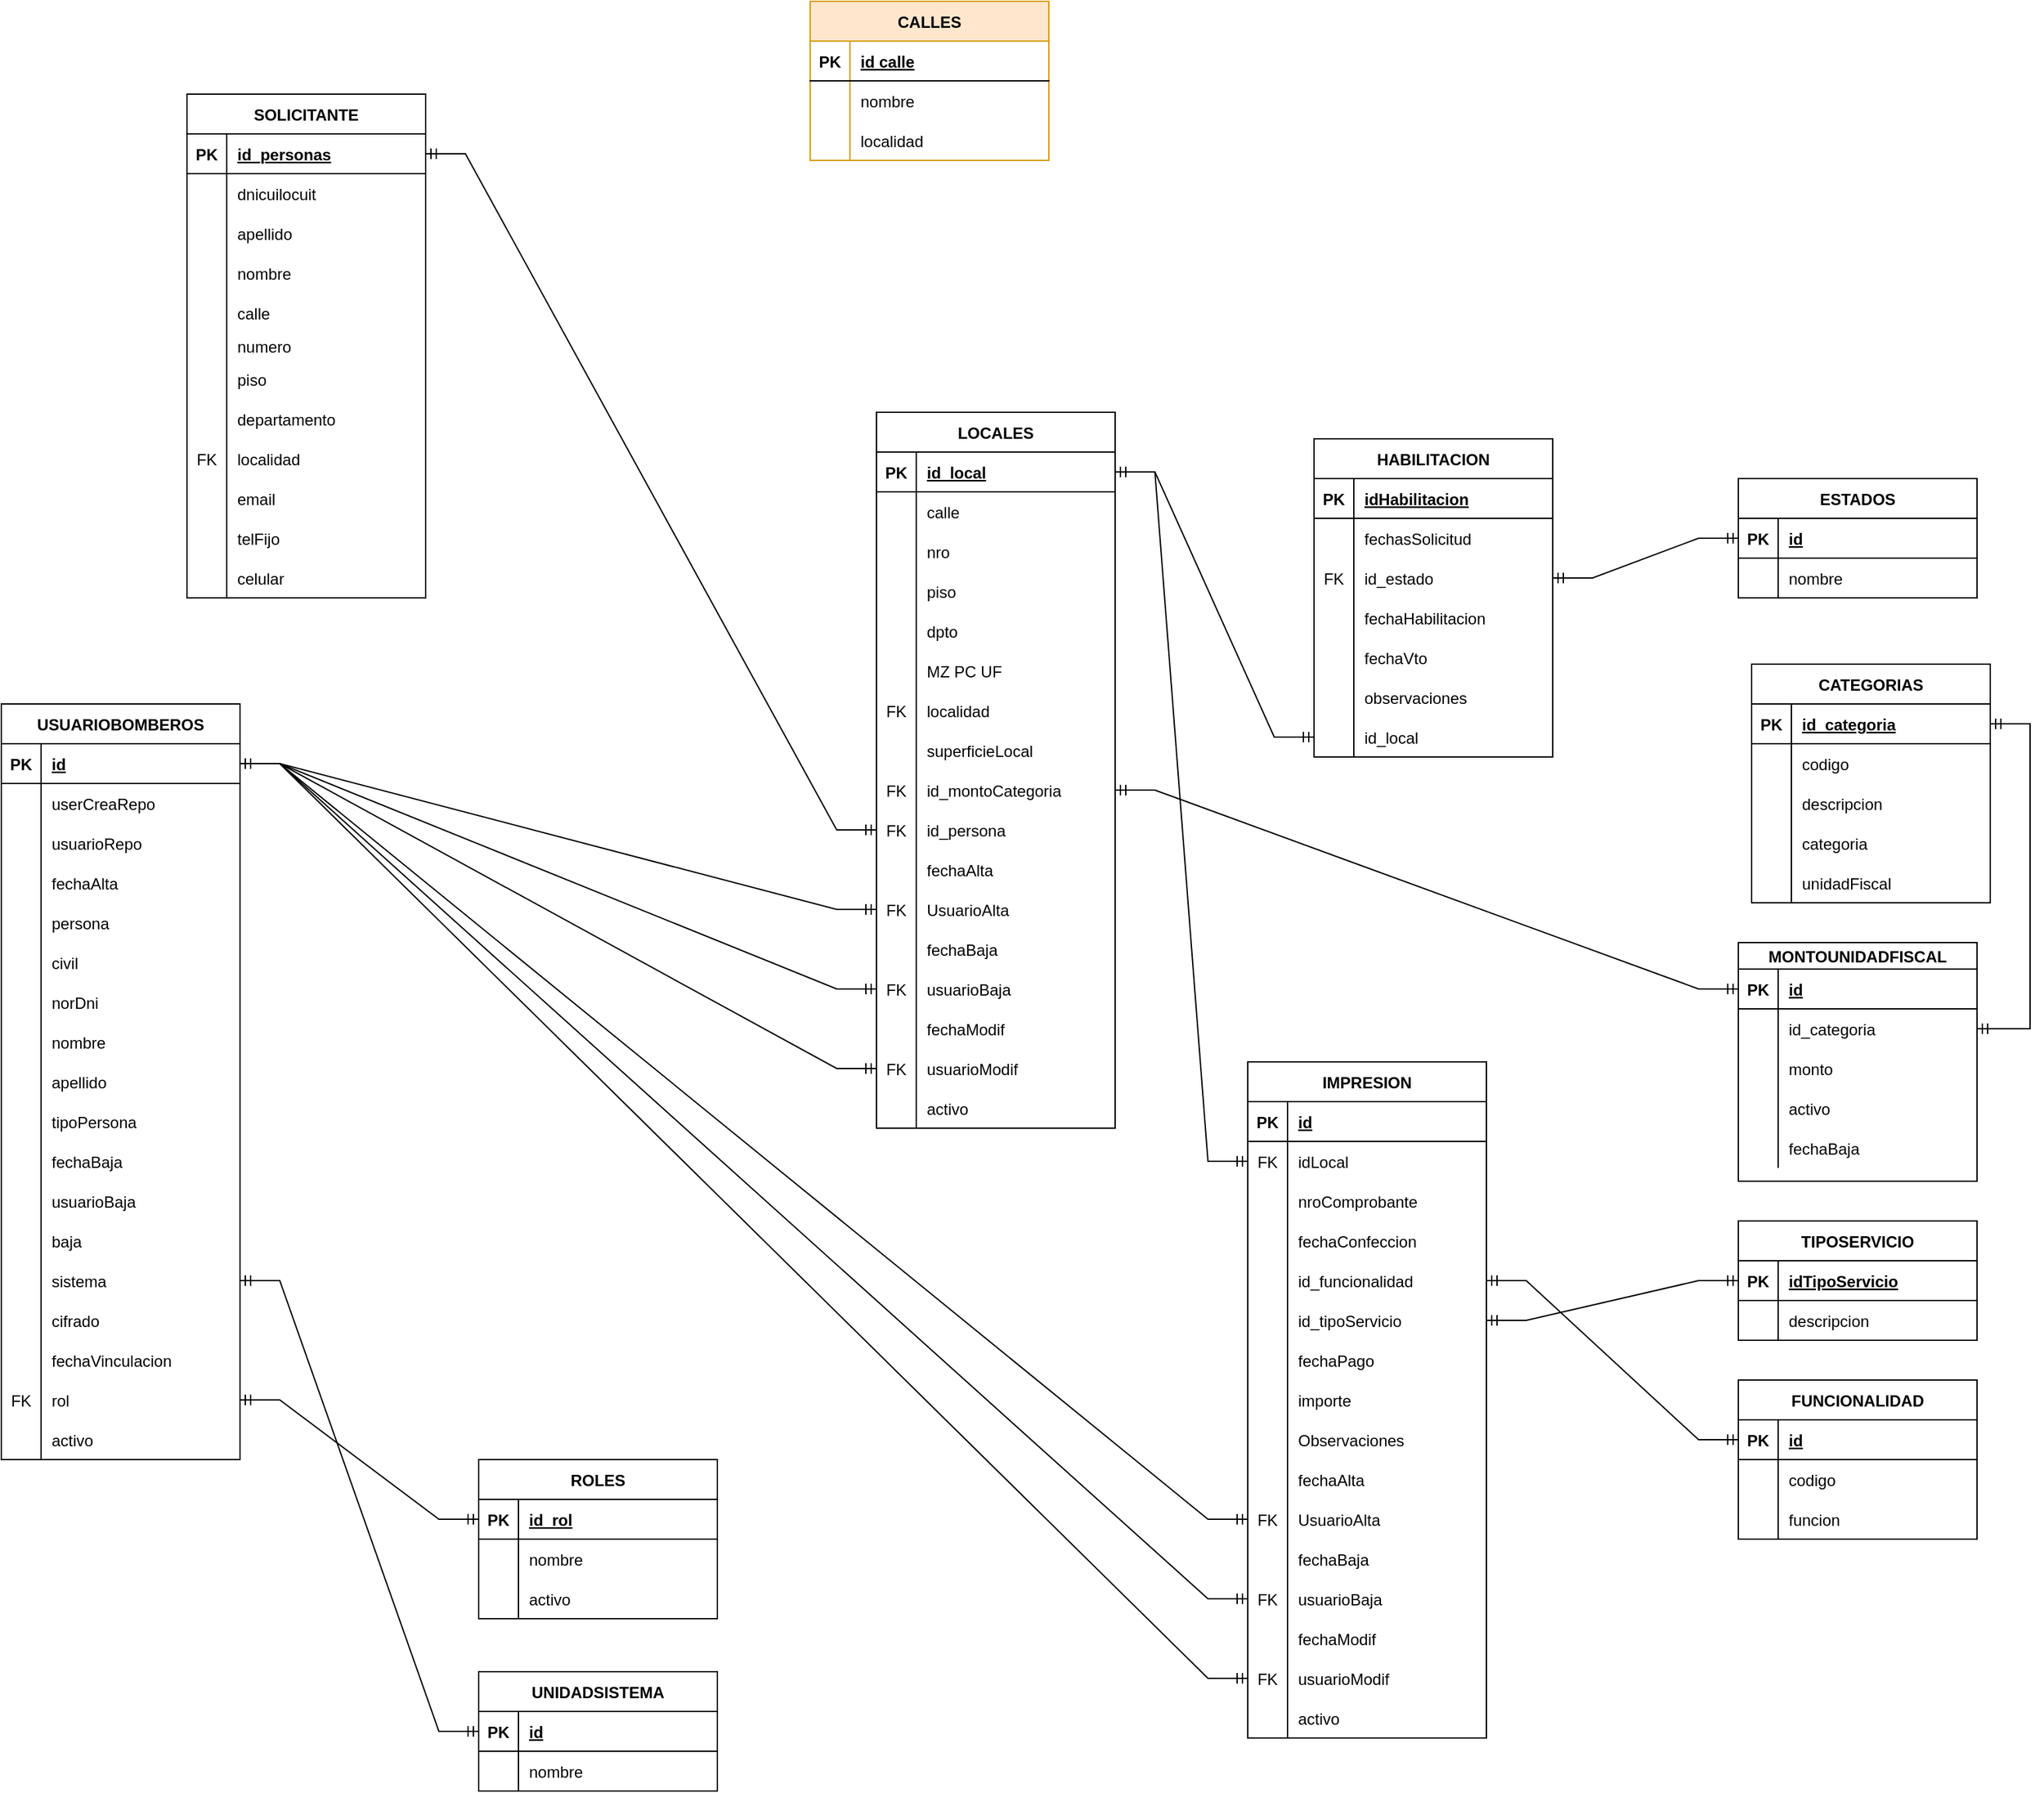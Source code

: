 <mxfile version="20.8.10" type="device"><diagram name="Página-1" id="R6_digZr_3frucxRB1k-"><mxGraphModel dx="2274" dy="1382" grid="1" gridSize="10" guides="1" tooltips="1" connect="1" arrows="1" fold="1" page="1" pageScale="1" pageWidth="1400" pageHeight="850" math="0" shadow="0"><root><mxCell id="0"/><mxCell id="1" parent="0"/><mxCell id="HaaSnE9Bj5eKHl7JNiWC-1" value="SOLICITANTE" style="shape=table;startSize=30;container=1;collapsible=1;childLayout=tableLayout;fixedRows=1;rowLines=0;fontStyle=1;align=center;resizeLast=1;" parent="1" vertex="1"><mxGeometry x="-90" y="-200" width="180" height="380" as="geometry"/></mxCell><mxCell id="HaaSnE9Bj5eKHl7JNiWC-2" value="" style="shape=tableRow;horizontal=0;startSize=0;swimlaneHead=0;swimlaneBody=0;fillColor=none;collapsible=0;dropTarget=0;points=[[0,0.5],[1,0.5]];portConstraint=eastwest;top=0;left=0;right=0;bottom=1;" parent="HaaSnE9Bj5eKHl7JNiWC-1" vertex="1"><mxGeometry y="30" width="180" height="30" as="geometry"/></mxCell><mxCell id="HaaSnE9Bj5eKHl7JNiWC-3" value="PK" style="shape=partialRectangle;connectable=0;fillColor=none;top=0;left=0;bottom=0;right=0;fontStyle=1;overflow=hidden;" parent="HaaSnE9Bj5eKHl7JNiWC-2" vertex="1"><mxGeometry width="30" height="30" as="geometry"><mxRectangle width="30" height="30" as="alternateBounds"/></mxGeometry></mxCell><mxCell id="HaaSnE9Bj5eKHl7JNiWC-4" value="id_personas" style="shape=partialRectangle;connectable=0;fillColor=none;top=0;left=0;bottom=0;right=0;align=left;spacingLeft=6;fontStyle=5;overflow=hidden;" parent="HaaSnE9Bj5eKHl7JNiWC-2" vertex="1"><mxGeometry x="30" width="150" height="30" as="geometry"><mxRectangle width="150" height="30" as="alternateBounds"/></mxGeometry></mxCell><mxCell id="HaaSnE9Bj5eKHl7JNiWC-5" value="" style="shape=tableRow;horizontal=0;startSize=0;swimlaneHead=0;swimlaneBody=0;fillColor=none;collapsible=0;dropTarget=0;points=[[0,0.5],[1,0.5]];portConstraint=eastwest;top=0;left=0;right=0;bottom=0;" parent="HaaSnE9Bj5eKHl7JNiWC-1" vertex="1"><mxGeometry y="60" width="180" height="30" as="geometry"/></mxCell><mxCell id="HaaSnE9Bj5eKHl7JNiWC-6" value="" style="shape=partialRectangle;connectable=0;fillColor=none;top=0;left=0;bottom=0;right=0;editable=1;overflow=hidden;" parent="HaaSnE9Bj5eKHl7JNiWC-5" vertex="1"><mxGeometry width="30" height="30" as="geometry"><mxRectangle width="30" height="30" as="alternateBounds"/></mxGeometry></mxCell><mxCell id="HaaSnE9Bj5eKHl7JNiWC-7" value="dnicuilocuit" style="shape=partialRectangle;connectable=0;fillColor=none;top=0;left=0;bottom=0;right=0;align=left;spacingLeft=6;overflow=hidden;" parent="HaaSnE9Bj5eKHl7JNiWC-5" vertex="1"><mxGeometry x="30" width="150" height="30" as="geometry"><mxRectangle width="150" height="30" as="alternateBounds"/></mxGeometry></mxCell><mxCell id="HaaSnE9Bj5eKHl7JNiWC-8" value="" style="shape=tableRow;horizontal=0;startSize=0;swimlaneHead=0;swimlaneBody=0;fillColor=none;collapsible=0;dropTarget=0;points=[[0,0.5],[1,0.5]];portConstraint=eastwest;top=0;left=0;right=0;bottom=0;" parent="HaaSnE9Bj5eKHl7JNiWC-1" vertex="1"><mxGeometry y="90" width="180" height="30" as="geometry"/></mxCell><mxCell id="HaaSnE9Bj5eKHl7JNiWC-9" value="" style="shape=partialRectangle;connectable=0;fillColor=none;top=0;left=0;bottom=0;right=0;editable=1;overflow=hidden;" parent="HaaSnE9Bj5eKHl7JNiWC-8" vertex="1"><mxGeometry width="30" height="30" as="geometry"><mxRectangle width="30" height="30" as="alternateBounds"/></mxGeometry></mxCell><mxCell id="HaaSnE9Bj5eKHl7JNiWC-10" value="apellido" style="shape=partialRectangle;connectable=0;fillColor=none;top=0;left=0;bottom=0;right=0;align=left;spacingLeft=6;overflow=hidden;" parent="HaaSnE9Bj5eKHl7JNiWC-8" vertex="1"><mxGeometry x="30" width="150" height="30" as="geometry"><mxRectangle width="150" height="30" as="alternateBounds"/></mxGeometry></mxCell><mxCell id="HaaSnE9Bj5eKHl7JNiWC-11" value="" style="shape=tableRow;horizontal=0;startSize=0;swimlaneHead=0;swimlaneBody=0;fillColor=none;collapsible=0;dropTarget=0;points=[[0,0.5],[1,0.5]];portConstraint=eastwest;top=0;left=0;right=0;bottom=0;" parent="HaaSnE9Bj5eKHl7JNiWC-1" vertex="1"><mxGeometry y="120" width="180" height="30" as="geometry"/></mxCell><mxCell id="HaaSnE9Bj5eKHl7JNiWC-12" value="" style="shape=partialRectangle;connectable=0;fillColor=none;top=0;left=0;bottom=0;right=0;editable=1;overflow=hidden;" parent="HaaSnE9Bj5eKHl7JNiWC-11" vertex="1"><mxGeometry width="30" height="30" as="geometry"><mxRectangle width="30" height="30" as="alternateBounds"/></mxGeometry></mxCell><mxCell id="HaaSnE9Bj5eKHl7JNiWC-13" value="nombre" style="shape=partialRectangle;connectable=0;fillColor=none;top=0;left=0;bottom=0;right=0;align=left;spacingLeft=6;overflow=hidden;" parent="HaaSnE9Bj5eKHl7JNiWC-11" vertex="1"><mxGeometry x="30" width="150" height="30" as="geometry"><mxRectangle width="150" height="30" as="alternateBounds"/></mxGeometry></mxCell><mxCell id="HaaSnE9Bj5eKHl7JNiWC-14" value="" style="shape=tableRow;horizontal=0;startSize=0;swimlaneHead=0;swimlaneBody=0;fillColor=none;collapsible=0;dropTarget=0;points=[[0,0.5],[1,0.5]];portConstraint=eastwest;top=0;left=0;right=0;bottom=0;" parent="HaaSnE9Bj5eKHl7JNiWC-1" vertex="1"><mxGeometry y="150" width="180" height="30" as="geometry"/></mxCell><mxCell id="HaaSnE9Bj5eKHl7JNiWC-15" value="" style="shape=partialRectangle;connectable=0;fillColor=none;top=0;left=0;bottom=0;right=0;editable=1;overflow=hidden;" parent="HaaSnE9Bj5eKHl7JNiWC-14" vertex="1"><mxGeometry width="30" height="30" as="geometry"><mxRectangle width="30" height="30" as="alternateBounds"/></mxGeometry></mxCell><mxCell id="HaaSnE9Bj5eKHl7JNiWC-16" value="calle" style="shape=partialRectangle;connectable=0;fillColor=none;top=0;left=0;bottom=0;right=0;align=left;spacingLeft=6;overflow=hidden;" parent="HaaSnE9Bj5eKHl7JNiWC-14" vertex="1"><mxGeometry x="30" width="150" height="30" as="geometry"><mxRectangle width="150" height="30" as="alternateBounds"/></mxGeometry></mxCell><mxCell id="HaaSnE9Bj5eKHl7JNiWC-17" value="" style="shape=tableRow;horizontal=0;startSize=0;swimlaneHead=0;swimlaneBody=0;fillColor=none;collapsible=0;dropTarget=0;points=[[0,0.5],[1,0.5]];portConstraint=eastwest;top=0;left=0;right=0;bottom=0;" parent="HaaSnE9Bj5eKHl7JNiWC-1" vertex="1"><mxGeometry y="180" width="180" height="20" as="geometry"/></mxCell><mxCell id="HaaSnE9Bj5eKHl7JNiWC-18" value="    " style="shape=partialRectangle;connectable=0;fillColor=none;top=0;left=0;bottom=0;right=0;editable=1;overflow=hidden;" parent="HaaSnE9Bj5eKHl7JNiWC-17" vertex="1"><mxGeometry width="30" height="20" as="geometry"><mxRectangle width="30" height="20" as="alternateBounds"/></mxGeometry></mxCell><mxCell id="HaaSnE9Bj5eKHl7JNiWC-19" value="numero" style="shape=partialRectangle;connectable=0;fillColor=none;top=0;left=0;bottom=0;right=0;align=left;spacingLeft=6;overflow=hidden;" parent="HaaSnE9Bj5eKHl7JNiWC-17" vertex="1"><mxGeometry x="30" width="150" height="20" as="geometry"><mxRectangle width="150" height="20" as="alternateBounds"/></mxGeometry></mxCell><mxCell id="HaaSnE9Bj5eKHl7JNiWC-20" value="" style="shape=tableRow;horizontal=0;startSize=0;swimlaneHead=0;swimlaneBody=0;fillColor=none;collapsible=0;dropTarget=0;points=[[0,0.5],[1,0.5]];portConstraint=eastwest;top=0;left=0;right=0;bottom=0;" parent="HaaSnE9Bj5eKHl7JNiWC-1" vertex="1"><mxGeometry y="200" width="180" height="30" as="geometry"/></mxCell><mxCell id="HaaSnE9Bj5eKHl7JNiWC-21" value="" style="shape=partialRectangle;connectable=0;fillColor=none;top=0;left=0;bottom=0;right=0;editable=1;overflow=hidden;" parent="HaaSnE9Bj5eKHl7JNiWC-20" vertex="1"><mxGeometry width="30" height="30" as="geometry"><mxRectangle width="30" height="30" as="alternateBounds"/></mxGeometry></mxCell><mxCell id="HaaSnE9Bj5eKHl7JNiWC-22" value="piso" style="shape=partialRectangle;connectable=0;fillColor=none;top=0;left=0;bottom=0;right=0;align=left;spacingLeft=6;overflow=hidden;" parent="HaaSnE9Bj5eKHl7JNiWC-20" vertex="1"><mxGeometry x="30" width="150" height="30" as="geometry"><mxRectangle width="150" height="30" as="alternateBounds"/></mxGeometry></mxCell><mxCell id="HaaSnE9Bj5eKHl7JNiWC-23" value="" style="shape=tableRow;horizontal=0;startSize=0;swimlaneHead=0;swimlaneBody=0;fillColor=none;collapsible=0;dropTarget=0;points=[[0,0.5],[1,0.5]];portConstraint=eastwest;top=0;left=0;right=0;bottom=0;" parent="HaaSnE9Bj5eKHl7JNiWC-1" vertex="1"><mxGeometry y="230" width="180" height="30" as="geometry"/></mxCell><mxCell id="HaaSnE9Bj5eKHl7JNiWC-24" value="" style="shape=partialRectangle;connectable=0;fillColor=none;top=0;left=0;bottom=0;right=0;editable=1;overflow=hidden;" parent="HaaSnE9Bj5eKHl7JNiWC-23" vertex="1"><mxGeometry width="30" height="30" as="geometry"><mxRectangle width="30" height="30" as="alternateBounds"/></mxGeometry></mxCell><mxCell id="HaaSnE9Bj5eKHl7JNiWC-25" value="departamento" style="shape=partialRectangle;connectable=0;fillColor=none;top=0;left=0;bottom=0;right=0;align=left;spacingLeft=6;overflow=hidden;" parent="HaaSnE9Bj5eKHl7JNiWC-23" vertex="1"><mxGeometry x="30" width="150" height="30" as="geometry"><mxRectangle width="150" height="30" as="alternateBounds"/></mxGeometry></mxCell><mxCell id="HaaSnE9Bj5eKHl7JNiWC-26" value="" style="shape=tableRow;horizontal=0;startSize=0;swimlaneHead=0;swimlaneBody=0;fillColor=none;collapsible=0;dropTarget=0;points=[[0,0.5],[1,0.5]];portConstraint=eastwest;top=0;left=0;right=0;bottom=0;" parent="HaaSnE9Bj5eKHl7JNiWC-1" vertex="1"><mxGeometry y="260" width="180" height="30" as="geometry"/></mxCell><mxCell id="HaaSnE9Bj5eKHl7JNiWC-27" value="FK" style="shape=partialRectangle;connectable=0;fillColor=none;top=0;left=0;bottom=0;right=0;editable=1;overflow=hidden;" parent="HaaSnE9Bj5eKHl7JNiWC-26" vertex="1"><mxGeometry width="30" height="30" as="geometry"><mxRectangle width="30" height="30" as="alternateBounds"/></mxGeometry></mxCell><mxCell id="HaaSnE9Bj5eKHl7JNiWC-28" value="localidad" style="shape=partialRectangle;connectable=0;fillColor=none;top=0;left=0;bottom=0;right=0;align=left;spacingLeft=6;overflow=hidden;" parent="HaaSnE9Bj5eKHl7JNiWC-26" vertex="1"><mxGeometry x="30" width="150" height="30" as="geometry"><mxRectangle width="150" height="30" as="alternateBounds"/></mxGeometry></mxCell><mxCell id="HaaSnE9Bj5eKHl7JNiWC-29" value="" style="shape=tableRow;horizontal=0;startSize=0;swimlaneHead=0;swimlaneBody=0;fillColor=none;collapsible=0;dropTarget=0;points=[[0,0.5],[1,0.5]];portConstraint=eastwest;top=0;left=0;right=0;bottom=0;" parent="HaaSnE9Bj5eKHl7JNiWC-1" vertex="1"><mxGeometry y="290" width="180" height="30" as="geometry"/></mxCell><mxCell id="HaaSnE9Bj5eKHl7JNiWC-30" value="" style="shape=partialRectangle;connectable=0;fillColor=none;top=0;left=0;bottom=0;right=0;editable=1;overflow=hidden;" parent="HaaSnE9Bj5eKHl7JNiWC-29" vertex="1"><mxGeometry width="30" height="30" as="geometry"><mxRectangle width="30" height="30" as="alternateBounds"/></mxGeometry></mxCell><mxCell id="HaaSnE9Bj5eKHl7JNiWC-31" value="email" style="shape=partialRectangle;connectable=0;fillColor=none;top=0;left=0;bottom=0;right=0;align=left;spacingLeft=6;overflow=hidden;" parent="HaaSnE9Bj5eKHl7JNiWC-29" vertex="1"><mxGeometry x="30" width="150" height="30" as="geometry"><mxRectangle width="150" height="30" as="alternateBounds"/></mxGeometry></mxCell><mxCell id="HaaSnE9Bj5eKHl7JNiWC-32" value="" style="shape=tableRow;horizontal=0;startSize=0;swimlaneHead=0;swimlaneBody=0;fillColor=none;collapsible=0;dropTarget=0;points=[[0,0.5],[1,0.5]];portConstraint=eastwest;top=0;left=0;right=0;bottom=0;" parent="HaaSnE9Bj5eKHl7JNiWC-1" vertex="1"><mxGeometry y="320" width="180" height="30" as="geometry"/></mxCell><mxCell id="HaaSnE9Bj5eKHl7JNiWC-33" value="" style="shape=partialRectangle;connectable=0;fillColor=none;top=0;left=0;bottom=0;right=0;editable=1;overflow=hidden;" parent="HaaSnE9Bj5eKHl7JNiWC-32" vertex="1"><mxGeometry width="30" height="30" as="geometry"><mxRectangle width="30" height="30" as="alternateBounds"/></mxGeometry></mxCell><mxCell id="HaaSnE9Bj5eKHl7JNiWC-34" value="telFijo" style="shape=partialRectangle;connectable=0;fillColor=none;top=0;left=0;bottom=0;right=0;align=left;spacingLeft=6;overflow=hidden;" parent="HaaSnE9Bj5eKHl7JNiWC-32" vertex="1"><mxGeometry x="30" width="150" height="30" as="geometry"><mxRectangle width="150" height="30" as="alternateBounds"/></mxGeometry></mxCell><mxCell id="HaaSnE9Bj5eKHl7JNiWC-35" value="" style="shape=tableRow;horizontal=0;startSize=0;swimlaneHead=0;swimlaneBody=0;fillColor=none;collapsible=0;dropTarget=0;points=[[0,0.5],[1,0.5]];portConstraint=eastwest;top=0;left=0;right=0;bottom=0;" parent="HaaSnE9Bj5eKHl7JNiWC-1" vertex="1"><mxGeometry y="350" width="180" height="30" as="geometry"/></mxCell><mxCell id="HaaSnE9Bj5eKHl7JNiWC-36" value="" style="shape=partialRectangle;connectable=0;fillColor=none;top=0;left=0;bottom=0;right=0;editable=1;overflow=hidden;" parent="HaaSnE9Bj5eKHl7JNiWC-35" vertex="1"><mxGeometry width="30" height="30" as="geometry"><mxRectangle width="30" height="30" as="alternateBounds"/></mxGeometry></mxCell><mxCell id="HaaSnE9Bj5eKHl7JNiWC-37" value="celular" style="shape=partialRectangle;connectable=0;fillColor=none;top=0;left=0;bottom=0;right=0;align=left;spacingLeft=6;overflow=hidden;" parent="HaaSnE9Bj5eKHl7JNiWC-35" vertex="1"><mxGeometry x="30" width="150" height="30" as="geometry"><mxRectangle width="150" height="30" as="alternateBounds"/></mxGeometry></mxCell><mxCell id="HaaSnE9Bj5eKHl7JNiWC-38" value="LOCALES" style="shape=table;startSize=30;container=1;collapsible=1;childLayout=tableLayout;fixedRows=1;rowLines=0;fontStyle=1;align=center;resizeLast=1;" parent="1" vertex="1"><mxGeometry x="430" y="40" width="180" height="540" as="geometry"/></mxCell><mxCell id="HaaSnE9Bj5eKHl7JNiWC-39" value="" style="shape=tableRow;horizontal=0;startSize=0;swimlaneHead=0;swimlaneBody=0;fillColor=none;collapsible=0;dropTarget=0;points=[[0,0.5],[1,0.5]];portConstraint=eastwest;top=0;left=0;right=0;bottom=1;" parent="HaaSnE9Bj5eKHl7JNiWC-38" vertex="1"><mxGeometry y="30" width="180" height="30" as="geometry"/></mxCell><mxCell id="HaaSnE9Bj5eKHl7JNiWC-40" value="PK" style="shape=partialRectangle;connectable=0;fillColor=none;top=0;left=0;bottom=0;right=0;fontStyle=1;overflow=hidden;" parent="HaaSnE9Bj5eKHl7JNiWC-39" vertex="1"><mxGeometry width="30" height="30" as="geometry"><mxRectangle width="30" height="30" as="alternateBounds"/></mxGeometry></mxCell><mxCell id="HaaSnE9Bj5eKHl7JNiWC-41" value="id_local" style="shape=partialRectangle;connectable=0;fillColor=none;top=0;left=0;bottom=0;right=0;align=left;spacingLeft=6;fontStyle=5;overflow=hidden;" parent="HaaSnE9Bj5eKHl7JNiWC-39" vertex="1"><mxGeometry x="30" width="150" height="30" as="geometry"><mxRectangle width="150" height="30" as="alternateBounds"/></mxGeometry></mxCell><mxCell id="HaaSnE9Bj5eKHl7JNiWC-42" value="" style="shape=tableRow;horizontal=0;startSize=0;swimlaneHead=0;swimlaneBody=0;fillColor=none;collapsible=0;dropTarget=0;points=[[0,0.5],[1,0.5]];portConstraint=eastwest;top=0;left=0;right=0;bottom=0;" parent="HaaSnE9Bj5eKHl7JNiWC-38" vertex="1"><mxGeometry y="60" width="180" height="30" as="geometry"/></mxCell><mxCell id="HaaSnE9Bj5eKHl7JNiWC-43" value="" style="shape=partialRectangle;connectable=0;fillColor=none;top=0;left=0;bottom=0;right=0;editable=1;overflow=hidden;" parent="HaaSnE9Bj5eKHl7JNiWC-42" vertex="1"><mxGeometry width="30" height="30" as="geometry"><mxRectangle width="30" height="30" as="alternateBounds"/></mxGeometry></mxCell><mxCell id="HaaSnE9Bj5eKHl7JNiWC-44" value="calle" style="shape=partialRectangle;connectable=0;fillColor=none;top=0;left=0;bottom=0;right=0;align=left;spacingLeft=6;overflow=hidden;" parent="HaaSnE9Bj5eKHl7JNiWC-42" vertex="1"><mxGeometry x="30" width="150" height="30" as="geometry"><mxRectangle width="150" height="30" as="alternateBounds"/></mxGeometry></mxCell><mxCell id="HaaSnE9Bj5eKHl7JNiWC-45" value="" style="shape=tableRow;horizontal=0;startSize=0;swimlaneHead=0;swimlaneBody=0;fillColor=none;collapsible=0;dropTarget=0;points=[[0,0.5],[1,0.5]];portConstraint=eastwest;top=0;left=0;right=0;bottom=0;" parent="HaaSnE9Bj5eKHl7JNiWC-38" vertex="1"><mxGeometry y="90" width="180" height="30" as="geometry"/></mxCell><mxCell id="HaaSnE9Bj5eKHl7JNiWC-46" value="" style="shape=partialRectangle;connectable=0;fillColor=none;top=0;left=0;bottom=0;right=0;editable=1;overflow=hidden;" parent="HaaSnE9Bj5eKHl7JNiWC-45" vertex="1"><mxGeometry width="30" height="30" as="geometry"><mxRectangle width="30" height="30" as="alternateBounds"/></mxGeometry></mxCell><mxCell id="HaaSnE9Bj5eKHl7JNiWC-47" value="nro" style="shape=partialRectangle;connectable=0;fillColor=none;top=0;left=0;bottom=0;right=0;align=left;spacingLeft=6;overflow=hidden;" parent="HaaSnE9Bj5eKHl7JNiWC-45" vertex="1"><mxGeometry x="30" width="150" height="30" as="geometry"><mxRectangle width="150" height="30" as="alternateBounds"/></mxGeometry></mxCell><mxCell id="HaaSnE9Bj5eKHl7JNiWC-48" value="" style="shape=tableRow;horizontal=0;startSize=0;swimlaneHead=0;swimlaneBody=0;fillColor=none;collapsible=0;dropTarget=0;points=[[0,0.5],[1,0.5]];portConstraint=eastwest;top=0;left=0;right=0;bottom=0;" parent="HaaSnE9Bj5eKHl7JNiWC-38" vertex="1"><mxGeometry y="120" width="180" height="30" as="geometry"/></mxCell><mxCell id="HaaSnE9Bj5eKHl7JNiWC-49" value="" style="shape=partialRectangle;connectable=0;fillColor=none;top=0;left=0;bottom=0;right=0;editable=1;overflow=hidden;" parent="HaaSnE9Bj5eKHl7JNiWC-48" vertex="1"><mxGeometry width="30" height="30" as="geometry"><mxRectangle width="30" height="30" as="alternateBounds"/></mxGeometry></mxCell><mxCell id="HaaSnE9Bj5eKHl7JNiWC-50" value="piso" style="shape=partialRectangle;connectable=0;fillColor=none;top=0;left=0;bottom=0;right=0;align=left;spacingLeft=6;overflow=hidden;" parent="HaaSnE9Bj5eKHl7JNiWC-48" vertex="1"><mxGeometry x="30" width="150" height="30" as="geometry"><mxRectangle width="150" height="30" as="alternateBounds"/></mxGeometry></mxCell><mxCell id="HaaSnE9Bj5eKHl7JNiWC-51" value="" style="shape=tableRow;horizontal=0;startSize=0;swimlaneHead=0;swimlaneBody=0;fillColor=none;collapsible=0;dropTarget=0;points=[[0,0.5],[1,0.5]];portConstraint=eastwest;top=0;left=0;right=0;bottom=0;" parent="HaaSnE9Bj5eKHl7JNiWC-38" vertex="1"><mxGeometry y="150" width="180" height="30" as="geometry"/></mxCell><mxCell id="HaaSnE9Bj5eKHl7JNiWC-52" value="" style="shape=partialRectangle;connectable=0;fillColor=none;top=0;left=0;bottom=0;right=0;editable=1;overflow=hidden;" parent="HaaSnE9Bj5eKHl7JNiWC-51" vertex="1"><mxGeometry width="30" height="30" as="geometry"><mxRectangle width="30" height="30" as="alternateBounds"/></mxGeometry></mxCell><mxCell id="HaaSnE9Bj5eKHl7JNiWC-53" value="dpto" style="shape=partialRectangle;connectable=0;fillColor=none;top=0;left=0;bottom=0;right=0;align=left;spacingLeft=6;overflow=hidden;" parent="HaaSnE9Bj5eKHl7JNiWC-51" vertex="1"><mxGeometry x="30" width="150" height="30" as="geometry"><mxRectangle width="150" height="30" as="alternateBounds"/></mxGeometry></mxCell><mxCell id="HaaSnE9Bj5eKHl7JNiWC-54" value="" style="shape=tableRow;horizontal=0;startSize=0;swimlaneHead=0;swimlaneBody=0;fillColor=none;collapsible=0;dropTarget=0;points=[[0,0.5],[1,0.5]];portConstraint=eastwest;top=0;left=0;right=0;bottom=0;" parent="HaaSnE9Bj5eKHl7JNiWC-38" vertex="1"><mxGeometry y="180" width="180" height="30" as="geometry"/></mxCell><mxCell id="HaaSnE9Bj5eKHl7JNiWC-55" value="" style="shape=partialRectangle;connectable=0;fillColor=none;top=0;left=0;bottom=0;right=0;editable=1;overflow=hidden;" parent="HaaSnE9Bj5eKHl7JNiWC-54" vertex="1"><mxGeometry width="30" height="30" as="geometry"><mxRectangle width="30" height="30" as="alternateBounds"/></mxGeometry></mxCell><mxCell id="HaaSnE9Bj5eKHl7JNiWC-56" value="MZ PC UF" style="shape=partialRectangle;connectable=0;fillColor=none;top=0;left=0;bottom=0;right=0;align=left;spacingLeft=6;overflow=hidden;" parent="HaaSnE9Bj5eKHl7JNiWC-54" vertex="1"><mxGeometry x="30" width="150" height="30" as="geometry"><mxRectangle width="150" height="30" as="alternateBounds"/></mxGeometry></mxCell><mxCell id="HaaSnE9Bj5eKHl7JNiWC-57" value="" style="shape=tableRow;horizontal=0;startSize=0;swimlaneHead=0;swimlaneBody=0;fillColor=none;collapsible=0;dropTarget=0;points=[[0,0.5],[1,0.5]];portConstraint=eastwest;top=0;left=0;right=0;bottom=0;" parent="HaaSnE9Bj5eKHl7JNiWC-38" vertex="1"><mxGeometry y="210" width="180" height="30" as="geometry"/></mxCell><mxCell id="HaaSnE9Bj5eKHl7JNiWC-58" value="FK" style="shape=partialRectangle;connectable=0;fillColor=none;top=0;left=0;bottom=0;right=0;editable=1;overflow=hidden;" parent="HaaSnE9Bj5eKHl7JNiWC-57" vertex="1"><mxGeometry width="30" height="30" as="geometry"><mxRectangle width="30" height="30" as="alternateBounds"/></mxGeometry></mxCell><mxCell id="HaaSnE9Bj5eKHl7JNiWC-59" value="localidad" style="shape=partialRectangle;connectable=0;fillColor=none;top=0;left=0;bottom=0;right=0;align=left;spacingLeft=6;overflow=hidden;" parent="HaaSnE9Bj5eKHl7JNiWC-57" vertex="1"><mxGeometry x="30" width="150" height="30" as="geometry"><mxRectangle width="150" height="30" as="alternateBounds"/></mxGeometry></mxCell><mxCell id="HaaSnE9Bj5eKHl7JNiWC-60" value="" style="shape=tableRow;horizontal=0;startSize=0;swimlaneHead=0;swimlaneBody=0;fillColor=none;collapsible=0;dropTarget=0;points=[[0,0.5],[1,0.5]];portConstraint=eastwest;top=0;left=0;right=0;bottom=0;" parent="HaaSnE9Bj5eKHl7JNiWC-38" vertex="1"><mxGeometry y="240" width="180" height="30" as="geometry"/></mxCell><mxCell id="HaaSnE9Bj5eKHl7JNiWC-61" value="" style="shape=partialRectangle;connectable=0;fillColor=none;top=0;left=0;bottom=0;right=0;editable=1;overflow=hidden;" parent="HaaSnE9Bj5eKHl7JNiWC-60" vertex="1"><mxGeometry width="30" height="30" as="geometry"><mxRectangle width="30" height="30" as="alternateBounds"/></mxGeometry></mxCell><mxCell id="HaaSnE9Bj5eKHl7JNiWC-62" value="superficieLocal" style="shape=partialRectangle;connectable=0;fillColor=none;top=0;left=0;bottom=0;right=0;align=left;spacingLeft=6;overflow=hidden;" parent="HaaSnE9Bj5eKHl7JNiWC-60" vertex="1"><mxGeometry x="30" width="150" height="30" as="geometry"><mxRectangle width="150" height="30" as="alternateBounds"/></mxGeometry></mxCell><mxCell id="HaaSnE9Bj5eKHl7JNiWC-63" value="" style="shape=tableRow;horizontal=0;startSize=0;swimlaneHead=0;swimlaneBody=0;fillColor=none;collapsible=0;dropTarget=0;points=[[0,0.5],[1,0.5]];portConstraint=eastwest;top=0;left=0;right=0;bottom=0;" parent="HaaSnE9Bj5eKHl7JNiWC-38" vertex="1"><mxGeometry y="270" width="180" height="30" as="geometry"/></mxCell><mxCell id="HaaSnE9Bj5eKHl7JNiWC-64" value="FK" style="shape=partialRectangle;connectable=0;fillColor=none;top=0;left=0;bottom=0;right=0;editable=1;overflow=hidden;" parent="HaaSnE9Bj5eKHl7JNiWC-63" vertex="1"><mxGeometry width="30" height="30" as="geometry"><mxRectangle width="30" height="30" as="alternateBounds"/></mxGeometry></mxCell><mxCell id="HaaSnE9Bj5eKHl7JNiWC-65" value="id_montoCategoria" style="shape=partialRectangle;connectable=0;fillColor=none;top=0;left=0;bottom=0;right=0;align=left;spacingLeft=6;overflow=hidden;" parent="HaaSnE9Bj5eKHl7JNiWC-63" vertex="1"><mxGeometry x="30" width="150" height="30" as="geometry"><mxRectangle width="150" height="30" as="alternateBounds"/></mxGeometry></mxCell><mxCell id="HaaSnE9Bj5eKHl7JNiWC-79" value="" style="shape=tableRow;horizontal=0;startSize=0;swimlaneHead=0;swimlaneBody=0;fillColor=none;collapsible=0;dropTarget=0;points=[[0,0.5],[1,0.5]];portConstraint=eastwest;top=0;left=0;right=0;bottom=0;" parent="HaaSnE9Bj5eKHl7JNiWC-38" vertex="1"><mxGeometry y="300" width="180" height="30" as="geometry"/></mxCell><mxCell id="HaaSnE9Bj5eKHl7JNiWC-80" value="FK" style="shape=partialRectangle;connectable=0;fillColor=none;top=0;left=0;bottom=0;right=0;editable=1;overflow=hidden;" parent="HaaSnE9Bj5eKHl7JNiWC-79" vertex="1"><mxGeometry width="30" height="30" as="geometry"><mxRectangle width="30" height="30" as="alternateBounds"/></mxGeometry></mxCell><mxCell id="HaaSnE9Bj5eKHl7JNiWC-81" value="id_persona" style="shape=partialRectangle;connectable=0;fillColor=none;top=0;left=0;bottom=0;right=0;align=left;spacingLeft=6;overflow=hidden;" parent="HaaSnE9Bj5eKHl7JNiWC-79" vertex="1"><mxGeometry x="30" width="150" height="30" as="geometry"><mxRectangle width="150" height="30" as="alternateBounds"/></mxGeometry></mxCell><mxCell id="HaaSnE9Bj5eKHl7JNiWC-307" value="" style="shape=tableRow;horizontal=0;startSize=0;swimlaneHead=0;swimlaneBody=0;fillColor=none;collapsible=0;dropTarget=0;points=[[0,0.5],[1,0.5]];portConstraint=eastwest;top=0;left=0;right=0;bottom=0;" parent="HaaSnE9Bj5eKHl7JNiWC-38" vertex="1"><mxGeometry y="330" width="180" height="30" as="geometry"/></mxCell><mxCell id="HaaSnE9Bj5eKHl7JNiWC-308" value="" style="shape=partialRectangle;connectable=0;fillColor=none;top=0;left=0;bottom=0;right=0;editable=1;overflow=hidden;" parent="HaaSnE9Bj5eKHl7JNiWC-307" vertex="1"><mxGeometry width="30" height="30" as="geometry"><mxRectangle width="30" height="30" as="alternateBounds"/></mxGeometry></mxCell><mxCell id="HaaSnE9Bj5eKHl7JNiWC-309" value="fechaAlta" style="shape=partialRectangle;connectable=0;fillColor=none;top=0;left=0;bottom=0;right=0;align=left;spacingLeft=6;overflow=hidden;" parent="HaaSnE9Bj5eKHl7JNiWC-307" vertex="1"><mxGeometry x="30" width="150" height="30" as="geometry"><mxRectangle width="150" height="30" as="alternateBounds"/></mxGeometry></mxCell><mxCell id="HaaSnE9Bj5eKHl7JNiWC-310" value="" style="shape=tableRow;horizontal=0;startSize=0;swimlaneHead=0;swimlaneBody=0;fillColor=none;collapsible=0;dropTarget=0;points=[[0,0.5],[1,0.5]];portConstraint=eastwest;top=0;left=0;right=0;bottom=0;" parent="HaaSnE9Bj5eKHl7JNiWC-38" vertex="1"><mxGeometry y="360" width="180" height="30" as="geometry"/></mxCell><mxCell id="HaaSnE9Bj5eKHl7JNiWC-311" value="FK" style="shape=partialRectangle;connectable=0;fillColor=none;top=0;left=0;bottom=0;right=0;editable=1;overflow=hidden;" parent="HaaSnE9Bj5eKHl7JNiWC-310" vertex="1"><mxGeometry width="30" height="30" as="geometry"><mxRectangle width="30" height="30" as="alternateBounds"/></mxGeometry></mxCell><mxCell id="HaaSnE9Bj5eKHl7JNiWC-312" value="UsuarioAlta" style="shape=partialRectangle;connectable=0;fillColor=none;top=0;left=0;bottom=0;right=0;align=left;spacingLeft=6;overflow=hidden;" parent="HaaSnE9Bj5eKHl7JNiWC-310" vertex="1"><mxGeometry x="30" width="150" height="30" as="geometry"><mxRectangle width="150" height="30" as="alternateBounds"/></mxGeometry></mxCell><mxCell id="HaaSnE9Bj5eKHl7JNiWC-313" value="" style="shape=tableRow;horizontal=0;startSize=0;swimlaneHead=0;swimlaneBody=0;fillColor=none;collapsible=0;dropTarget=0;points=[[0,0.5],[1,0.5]];portConstraint=eastwest;top=0;left=0;right=0;bottom=0;" parent="HaaSnE9Bj5eKHl7JNiWC-38" vertex="1"><mxGeometry y="390" width="180" height="30" as="geometry"/></mxCell><mxCell id="HaaSnE9Bj5eKHl7JNiWC-314" value="" style="shape=partialRectangle;connectable=0;fillColor=none;top=0;left=0;bottom=0;right=0;editable=1;overflow=hidden;" parent="HaaSnE9Bj5eKHl7JNiWC-313" vertex="1"><mxGeometry width="30" height="30" as="geometry"><mxRectangle width="30" height="30" as="alternateBounds"/></mxGeometry></mxCell><mxCell id="HaaSnE9Bj5eKHl7JNiWC-315" value="fechaBaja" style="shape=partialRectangle;connectable=0;fillColor=none;top=0;left=0;bottom=0;right=0;align=left;spacingLeft=6;overflow=hidden;" parent="HaaSnE9Bj5eKHl7JNiWC-313" vertex="1"><mxGeometry x="30" width="150" height="30" as="geometry"><mxRectangle width="150" height="30" as="alternateBounds"/></mxGeometry></mxCell><mxCell id="HaaSnE9Bj5eKHl7JNiWC-316" value="" style="shape=tableRow;horizontal=0;startSize=0;swimlaneHead=0;swimlaneBody=0;fillColor=none;collapsible=0;dropTarget=0;points=[[0,0.5],[1,0.5]];portConstraint=eastwest;top=0;left=0;right=0;bottom=0;" parent="HaaSnE9Bj5eKHl7JNiWC-38" vertex="1"><mxGeometry y="420" width="180" height="30" as="geometry"/></mxCell><mxCell id="HaaSnE9Bj5eKHl7JNiWC-317" value="FK" style="shape=partialRectangle;connectable=0;fillColor=none;top=0;left=0;bottom=0;right=0;editable=1;overflow=hidden;" parent="HaaSnE9Bj5eKHl7JNiWC-316" vertex="1"><mxGeometry width="30" height="30" as="geometry"><mxRectangle width="30" height="30" as="alternateBounds"/></mxGeometry></mxCell><mxCell id="HaaSnE9Bj5eKHl7JNiWC-318" value="usuarioBaja" style="shape=partialRectangle;connectable=0;fillColor=none;top=0;left=0;bottom=0;right=0;align=left;spacingLeft=6;overflow=hidden;" parent="HaaSnE9Bj5eKHl7JNiWC-316" vertex="1"><mxGeometry x="30" width="150" height="30" as="geometry"><mxRectangle width="150" height="30" as="alternateBounds"/></mxGeometry></mxCell><mxCell id="HaaSnE9Bj5eKHl7JNiWC-319" value="" style="shape=tableRow;horizontal=0;startSize=0;swimlaneHead=0;swimlaneBody=0;fillColor=none;collapsible=0;dropTarget=0;points=[[0,0.5],[1,0.5]];portConstraint=eastwest;top=0;left=0;right=0;bottom=0;" parent="HaaSnE9Bj5eKHl7JNiWC-38" vertex="1"><mxGeometry y="450" width="180" height="30" as="geometry"/></mxCell><mxCell id="HaaSnE9Bj5eKHl7JNiWC-320" value="" style="shape=partialRectangle;connectable=0;fillColor=none;top=0;left=0;bottom=0;right=0;editable=1;overflow=hidden;" parent="HaaSnE9Bj5eKHl7JNiWC-319" vertex="1"><mxGeometry width="30" height="30" as="geometry"><mxRectangle width="30" height="30" as="alternateBounds"/></mxGeometry></mxCell><mxCell id="HaaSnE9Bj5eKHl7JNiWC-321" value="fechaModif" style="shape=partialRectangle;connectable=0;fillColor=none;top=0;left=0;bottom=0;right=0;align=left;spacingLeft=6;overflow=hidden;" parent="HaaSnE9Bj5eKHl7JNiWC-319" vertex="1"><mxGeometry x="30" width="150" height="30" as="geometry"><mxRectangle width="150" height="30" as="alternateBounds"/></mxGeometry></mxCell><mxCell id="HaaSnE9Bj5eKHl7JNiWC-322" value="" style="shape=tableRow;horizontal=0;startSize=0;swimlaneHead=0;swimlaneBody=0;fillColor=none;collapsible=0;dropTarget=0;points=[[0,0.5],[1,0.5]];portConstraint=eastwest;top=0;left=0;right=0;bottom=0;" parent="HaaSnE9Bj5eKHl7JNiWC-38" vertex="1"><mxGeometry y="480" width="180" height="30" as="geometry"/></mxCell><mxCell id="HaaSnE9Bj5eKHl7JNiWC-323" value="FK" style="shape=partialRectangle;connectable=0;fillColor=none;top=0;left=0;bottom=0;right=0;editable=1;overflow=hidden;" parent="HaaSnE9Bj5eKHl7JNiWC-322" vertex="1"><mxGeometry width="30" height="30" as="geometry"><mxRectangle width="30" height="30" as="alternateBounds"/></mxGeometry></mxCell><mxCell id="HaaSnE9Bj5eKHl7JNiWC-324" value="usuarioModif" style="shape=partialRectangle;connectable=0;fillColor=none;top=0;left=0;bottom=0;right=0;align=left;spacingLeft=6;overflow=hidden;" parent="HaaSnE9Bj5eKHl7JNiWC-322" vertex="1"><mxGeometry x="30" width="150" height="30" as="geometry"><mxRectangle width="150" height="30" as="alternateBounds"/></mxGeometry></mxCell><mxCell id="HaaSnE9Bj5eKHl7JNiWC-325" value="" style="shape=tableRow;horizontal=0;startSize=0;swimlaneHead=0;swimlaneBody=0;fillColor=none;collapsible=0;dropTarget=0;points=[[0,0.5],[1,0.5]];portConstraint=eastwest;top=0;left=0;right=0;bottom=0;" parent="HaaSnE9Bj5eKHl7JNiWC-38" vertex="1"><mxGeometry y="510" width="180" height="30" as="geometry"/></mxCell><mxCell id="HaaSnE9Bj5eKHl7JNiWC-326" value="" style="shape=partialRectangle;connectable=0;fillColor=none;top=0;left=0;bottom=0;right=0;editable=1;overflow=hidden;" parent="HaaSnE9Bj5eKHl7JNiWC-325" vertex="1"><mxGeometry width="30" height="30" as="geometry"><mxRectangle width="30" height="30" as="alternateBounds"/></mxGeometry></mxCell><mxCell id="HaaSnE9Bj5eKHl7JNiWC-327" value="activo" style="shape=partialRectangle;connectable=0;fillColor=none;top=0;left=0;bottom=0;right=0;align=left;spacingLeft=6;overflow=hidden;" parent="HaaSnE9Bj5eKHl7JNiWC-325" vertex="1"><mxGeometry x="30" width="150" height="30" as="geometry"><mxRectangle width="150" height="30" as="alternateBounds"/></mxGeometry></mxCell><mxCell id="HaaSnE9Bj5eKHl7JNiWC-82" value="HABILITACION" style="shape=table;startSize=30;container=1;collapsible=1;childLayout=tableLayout;fixedRows=1;rowLines=0;fontStyle=1;align=center;resizeLast=1;" parent="1" vertex="1"><mxGeometry x="760" y="60" width="180" height="240" as="geometry"/></mxCell><mxCell id="HaaSnE9Bj5eKHl7JNiWC-83" value="" style="shape=tableRow;horizontal=0;startSize=0;swimlaneHead=0;swimlaneBody=0;fillColor=none;collapsible=0;dropTarget=0;points=[[0,0.5],[1,0.5]];portConstraint=eastwest;top=0;left=0;right=0;bottom=1;" parent="HaaSnE9Bj5eKHl7JNiWC-82" vertex="1"><mxGeometry y="30" width="180" height="30" as="geometry"/></mxCell><mxCell id="HaaSnE9Bj5eKHl7JNiWC-84" value="PK" style="shape=partialRectangle;connectable=0;fillColor=none;top=0;left=0;bottom=0;right=0;fontStyle=1;overflow=hidden;" parent="HaaSnE9Bj5eKHl7JNiWC-83" vertex="1"><mxGeometry width="30" height="30" as="geometry"><mxRectangle width="30" height="30" as="alternateBounds"/></mxGeometry></mxCell><mxCell id="HaaSnE9Bj5eKHl7JNiWC-85" value="idHabilitacion" style="shape=partialRectangle;connectable=0;fillColor=none;top=0;left=0;bottom=0;right=0;align=left;spacingLeft=6;fontStyle=5;overflow=hidden;" parent="HaaSnE9Bj5eKHl7JNiWC-83" vertex="1"><mxGeometry x="30" width="150" height="30" as="geometry"><mxRectangle width="150" height="30" as="alternateBounds"/></mxGeometry></mxCell><mxCell id="HaaSnE9Bj5eKHl7JNiWC-86" value="" style="shape=tableRow;horizontal=0;startSize=0;swimlaneHead=0;swimlaneBody=0;fillColor=none;collapsible=0;dropTarget=0;points=[[0,0.5],[1,0.5]];portConstraint=eastwest;top=0;left=0;right=0;bottom=0;" parent="HaaSnE9Bj5eKHl7JNiWC-82" vertex="1"><mxGeometry y="60" width="180" height="30" as="geometry"/></mxCell><mxCell id="HaaSnE9Bj5eKHl7JNiWC-87" value="" style="shape=partialRectangle;connectable=0;fillColor=none;top=0;left=0;bottom=0;right=0;editable=1;overflow=hidden;" parent="HaaSnE9Bj5eKHl7JNiWC-86" vertex="1"><mxGeometry width="30" height="30" as="geometry"><mxRectangle width="30" height="30" as="alternateBounds"/></mxGeometry></mxCell><mxCell id="HaaSnE9Bj5eKHl7JNiWC-88" value="fechasSolicitud" style="shape=partialRectangle;connectable=0;fillColor=none;top=0;left=0;bottom=0;right=0;align=left;spacingLeft=6;overflow=hidden;" parent="HaaSnE9Bj5eKHl7JNiWC-86" vertex="1"><mxGeometry x="30" width="150" height="30" as="geometry"><mxRectangle width="150" height="30" as="alternateBounds"/></mxGeometry></mxCell><mxCell id="HaaSnE9Bj5eKHl7JNiWC-89" value="" style="shape=tableRow;horizontal=0;startSize=0;swimlaneHead=0;swimlaneBody=0;fillColor=none;collapsible=0;dropTarget=0;points=[[0,0.5],[1,0.5]];portConstraint=eastwest;top=0;left=0;right=0;bottom=0;" parent="HaaSnE9Bj5eKHl7JNiWC-82" vertex="1"><mxGeometry y="90" width="180" height="30" as="geometry"/></mxCell><mxCell id="HaaSnE9Bj5eKHl7JNiWC-90" value="FK" style="shape=partialRectangle;connectable=0;fillColor=none;top=0;left=0;bottom=0;right=0;editable=1;overflow=hidden;" parent="HaaSnE9Bj5eKHl7JNiWC-89" vertex="1"><mxGeometry width="30" height="30" as="geometry"><mxRectangle width="30" height="30" as="alternateBounds"/></mxGeometry></mxCell><mxCell id="HaaSnE9Bj5eKHl7JNiWC-91" value="id_estado" style="shape=partialRectangle;connectable=0;fillColor=none;top=0;left=0;bottom=0;right=0;align=left;spacingLeft=6;overflow=hidden;" parent="HaaSnE9Bj5eKHl7JNiWC-89" vertex="1"><mxGeometry x="30" width="150" height="30" as="geometry"><mxRectangle width="150" height="30" as="alternateBounds"/></mxGeometry></mxCell><mxCell id="HaaSnE9Bj5eKHl7JNiWC-92" value="" style="shape=tableRow;horizontal=0;startSize=0;swimlaneHead=0;swimlaneBody=0;fillColor=none;collapsible=0;dropTarget=0;points=[[0,0.5],[1,0.5]];portConstraint=eastwest;top=0;left=0;right=0;bottom=0;" parent="HaaSnE9Bj5eKHl7JNiWC-82" vertex="1"><mxGeometry y="120" width="180" height="30" as="geometry"/></mxCell><mxCell id="HaaSnE9Bj5eKHl7JNiWC-93" value="" style="shape=partialRectangle;connectable=0;fillColor=none;top=0;left=0;bottom=0;right=0;editable=1;overflow=hidden;" parent="HaaSnE9Bj5eKHl7JNiWC-92" vertex="1"><mxGeometry width="30" height="30" as="geometry"><mxRectangle width="30" height="30" as="alternateBounds"/></mxGeometry></mxCell><mxCell id="HaaSnE9Bj5eKHl7JNiWC-94" value="fechaHabilitacion" style="shape=partialRectangle;connectable=0;fillColor=none;top=0;left=0;bottom=0;right=0;align=left;spacingLeft=6;overflow=hidden;" parent="HaaSnE9Bj5eKHl7JNiWC-92" vertex="1"><mxGeometry x="30" width="150" height="30" as="geometry"><mxRectangle width="150" height="30" as="alternateBounds"/></mxGeometry></mxCell><mxCell id="HaaSnE9Bj5eKHl7JNiWC-108" value="" style="shape=tableRow;horizontal=0;startSize=0;swimlaneHead=0;swimlaneBody=0;fillColor=none;collapsible=0;dropTarget=0;points=[[0,0.5],[1,0.5]];portConstraint=eastwest;top=0;left=0;right=0;bottom=0;" parent="HaaSnE9Bj5eKHl7JNiWC-82" vertex="1"><mxGeometry y="150" width="180" height="30" as="geometry"/></mxCell><mxCell id="HaaSnE9Bj5eKHl7JNiWC-109" value="" style="shape=partialRectangle;connectable=0;fillColor=none;top=0;left=0;bottom=0;right=0;editable=1;overflow=hidden;" parent="HaaSnE9Bj5eKHl7JNiWC-108" vertex="1"><mxGeometry width="30" height="30" as="geometry"><mxRectangle width="30" height="30" as="alternateBounds"/></mxGeometry></mxCell><mxCell id="HaaSnE9Bj5eKHl7JNiWC-110" value="fechaVto" style="shape=partialRectangle;connectable=0;fillColor=none;top=0;left=0;bottom=0;right=0;align=left;spacingLeft=6;overflow=hidden;" parent="HaaSnE9Bj5eKHl7JNiWC-108" vertex="1"><mxGeometry x="30" width="150" height="30" as="geometry"><mxRectangle width="150" height="30" as="alternateBounds"/></mxGeometry></mxCell><mxCell id="HaaSnE9Bj5eKHl7JNiWC-111" value="" style="shape=tableRow;horizontal=0;startSize=0;swimlaneHead=0;swimlaneBody=0;fillColor=none;collapsible=0;dropTarget=0;points=[[0,0.5],[1,0.5]];portConstraint=eastwest;top=0;left=0;right=0;bottom=0;" parent="HaaSnE9Bj5eKHl7JNiWC-82" vertex="1"><mxGeometry y="180" width="180" height="30" as="geometry"/></mxCell><mxCell id="HaaSnE9Bj5eKHl7JNiWC-112" value="" style="shape=partialRectangle;connectable=0;fillColor=none;top=0;left=0;bottom=0;right=0;editable=1;overflow=hidden;" parent="HaaSnE9Bj5eKHl7JNiWC-111" vertex="1"><mxGeometry width="30" height="30" as="geometry"><mxRectangle width="30" height="30" as="alternateBounds"/></mxGeometry></mxCell><mxCell id="HaaSnE9Bj5eKHl7JNiWC-113" value="observaciones" style="shape=partialRectangle;connectable=0;fillColor=none;top=0;left=0;bottom=0;right=0;align=left;spacingLeft=6;overflow=hidden;" parent="HaaSnE9Bj5eKHl7JNiWC-111" vertex="1"><mxGeometry x="30" width="150" height="30" as="geometry"><mxRectangle width="150" height="30" as="alternateBounds"/></mxGeometry></mxCell><mxCell id="HaaSnE9Bj5eKHl7JNiWC-213" value="" style="shape=tableRow;horizontal=0;startSize=0;swimlaneHead=0;swimlaneBody=0;fillColor=none;collapsible=0;dropTarget=0;points=[[0,0.5],[1,0.5]];portConstraint=eastwest;top=0;left=0;right=0;bottom=0;" parent="HaaSnE9Bj5eKHl7JNiWC-82" vertex="1"><mxGeometry y="210" width="180" height="30" as="geometry"/></mxCell><mxCell id="HaaSnE9Bj5eKHl7JNiWC-214" value="" style="shape=partialRectangle;connectable=0;fillColor=none;top=0;left=0;bottom=0;right=0;editable=1;overflow=hidden;" parent="HaaSnE9Bj5eKHl7JNiWC-213" vertex="1"><mxGeometry width="30" height="30" as="geometry"><mxRectangle width="30" height="30" as="alternateBounds"/></mxGeometry></mxCell><mxCell id="HaaSnE9Bj5eKHl7JNiWC-215" value="id_local" style="shape=partialRectangle;connectable=0;fillColor=none;top=0;left=0;bottom=0;right=0;align=left;spacingLeft=6;overflow=hidden;" parent="HaaSnE9Bj5eKHl7JNiWC-213" vertex="1"><mxGeometry x="30" width="150" height="30" as="geometry"><mxRectangle width="150" height="30" as="alternateBounds"/></mxGeometry></mxCell><mxCell id="HaaSnE9Bj5eKHl7JNiWC-95" value="ESTADOS" style="shape=table;startSize=30;container=1;collapsible=1;childLayout=tableLayout;fixedRows=1;rowLines=0;fontStyle=1;align=center;resizeLast=1;" parent="1" vertex="1"><mxGeometry x="1080" y="90" width="180" height="90" as="geometry"/></mxCell><mxCell id="HaaSnE9Bj5eKHl7JNiWC-96" value="" style="shape=tableRow;horizontal=0;startSize=0;swimlaneHead=0;swimlaneBody=0;fillColor=none;collapsible=0;dropTarget=0;points=[[0,0.5],[1,0.5]];portConstraint=eastwest;top=0;left=0;right=0;bottom=1;" parent="HaaSnE9Bj5eKHl7JNiWC-95" vertex="1"><mxGeometry y="30" width="180" height="30" as="geometry"/></mxCell><mxCell id="HaaSnE9Bj5eKHl7JNiWC-97" value="PK" style="shape=partialRectangle;connectable=0;fillColor=none;top=0;left=0;bottom=0;right=0;fontStyle=1;overflow=hidden;" parent="HaaSnE9Bj5eKHl7JNiWC-96" vertex="1"><mxGeometry width="30" height="30" as="geometry"><mxRectangle width="30" height="30" as="alternateBounds"/></mxGeometry></mxCell><mxCell id="HaaSnE9Bj5eKHl7JNiWC-98" value="id" style="shape=partialRectangle;connectable=0;fillColor=none;top=0;left=0;bottom=0;right=0;align=left;spacingLeft=6;fontStyle=5;overflow=hidden;" parent="HaaSnE9Bj5eKHl7JNiWC-96" vertex="1"><mxGeometry x="30" width="150" height="30" as="geometry"><mxRectangle width="150" height="30" as="alternateBounds"/></mxGeometry></mxCell><mxCell id="HaaSnE9Bj5eKHl7JNiWC-99" value="" style="shape=tableRow;horizontal=0;startSize=0;swimlaneHead=0;swimlaneBody=0;fillColor=none;collapsible=0;dropTarget=0;points=[[0,0.5],[1,0.5]];portConstraint=eastwest;top=0;left=0;right=0;bottom=0;" parent="HaaSnE9Bj5eKHl7JNiWC-95" vertex="1"><mxGeometry y="60" width="180" height="30" as="geometry"/></mxCell><mxCell id="HaaSnE9Bj5eKHl7JNiWC-100" value="" style="shape=partialRectangle;connectable=0;fillColor=none;top=0;left=0;bottom=0;right=0;editable=1;overflow=hidden;" parent="HaaSnE9Bj5eKHl7JNiWC-99" vertex="1"><mxGeometry width="30" height="30" as="geometry"><mxRectangle width="30" height="30" as="alternateBounds"/></mxGeometry></mxCell><mxCell id="HaaSnE9Bj5eKHl7JNiWC-101" value="nombre" style="shape=partialRectangle;connectable=0;fillColor=none;top=0;left=0;bottom=0;right=0;align=left;spacingLeft=6;overflow=hidden;" parent="HaaSnE9Bj5eKHl7JNiWC-99" vertex="1"><mxGeometry x="30" width="150" height="30" as="geometry"><mxRectangle width="150" height="30" as="alternateBounds"/></mxGeometry></mxCell><mxCell id="HaaSnE9Bj5eKHl7JNiWC-114" value="FUNCIONALIDAD" style="shape=table;startSize=30;container=1;collapsible=1;childLayout=tableLayout;fixedRows=1;rowLines=0;fontStyle=1;align=center;resizeLast=1;" parent="1" vertex="1"><mxGeometry x="1080" y="770" width="180" height="120" as="geometry"/></mxCell><mxCell id="HaaSnE9Bj5eKHl7JNiWC-115" value="" style="shape=tableRow;horizontal=0;startSize=0;swimlaneHead=0;swimlaneBody=0;fillColor=none;collapsible=0;dropTarget=0;points=[[0,0.5],[1,0.5]];portConstraint=eastwest;top=0;left=0;right=0;bottom=1;" parent="HaaSnE9Bj5eKHl7JNiWC-114" vertex="1"><mxGeometry y="30" width="180" height="30" as="geometry"/></mxCell><mxCell id="HaaSnE9Bj5eKHl7JNiWC-116" value="PK" style="shape=partialRectangle;connectable=0;fillColor=none;top=0;left=0;bottom=0;right=0;fontStyle=1;overflow=hidden;" parent="HaaSnE9Bj5eKHl7JNiWC-115" vertex="1"><mxGeometry width="30" height="30" as="geometry"><mxRectangle width="30" height="30" as="alternateBounds"/></mxGeometry></mxCell><mxCell id="HaaSnE9Bj5eKHl7JNiWC-117" value="id" style="shape=partialRectangle;connectable=0;fillColor=none;top=0;left=0;bottom=0;right=0;align=left;spacingLeft=6;fontStyle=5;overflow=hidden;" parent="HaaSnE9Bj5eKHl7JNiWC-115" vertex="1"><mxGeometry x="30" width="150" height="30" as="geometry"><mxRectangle width="150" height="30" as="alternateBounds"/></mxGeometry></mxCell><mxCell id="HaaSnE9Bj5eKHl7JNiWC-118" value="" style="shape=tableRow;horizontal=0;startSize=0;swimlaneHead=0;swimlaneBody=0;fillColor=none;collapsible=0;dropTarget=0;points=[[0,0.5],[1,0.5]];portConstraint=eastwest;top=0;left=0;right=0;bottom=0;" parent="HaaSnE9Bj5eKHl7JNiWC-114" vertex="1"><mxGeometry y="60" width="180" height="30" as="geometry"/></mxCell><mxCell id="HaaSnE9Bj5eKHl7JNiWC-119" value="" style="shape=partialRectangle;connectable=0;fillColor=none;top=0;left=0;bottom=0;right=0;editable=1;overflow=hidden;" parent="HaaSnE9Bj5eKHl7JNiWC-118" vertex="1"><mxGeometry width="30" height="30" as="geometry"><mxRectangle width="30" height="30" as="alternateBounds"/></mxGeometry></mxCell><mxCell id="HaaSnE9Bj5eKHl7JNiWC-120" value="codigo" style="shape=partialRectangle;connectable=0;fillColor=none;top=0;left=0;bottom=0;right=0;align=left;spacingLeft=6;overflow=hidden;" parent="HaaSnE9Bj5eKHl7JNiWC-118" vertex="1"><mxGeometry x="30" width="150" height="30" as="geometry"><mxRectangle width="150" height="30" as="alternateBounds"/></mxGeometry></mxCell><mxCell id="HaaSnE9Bj5eKHl7JNiWC-121" value="" style="shape=tableRow;horizontal=0;startSize=0;swimlaneHead=0;swimlaneBody=0;fillColor=none;collapsible=0;dropTarget=0;points=[[0,0.5],[1,0.5]];portConstraint=eastwest;top=0;left=0;right=0;bottom=0;" parent="HaaSnE9Bj5eKHl7JNiWC-114" vertex="1"><mxGeometry y="90" width="180" height="30" as="geometry"/></mxCell><mxCell id="HaaSnE9Bj5eKHl7JNiWC-122" value="" style="shape=partialRectangle;connectable=0;fillColor=none;top=0;left=0;bottom=0;right=0;editable=1;overflow=hidden;" parent="HaaSnE9Bj5eKHl7JNiWC-121" vertex="1"><mxGeometry width="30" height="30" as="geometry"><mxRectangle width="30" height="30" as="alternateBounds"/></mxGeometry></mxCell><mxCell id="HaaSnE9Bj5eKHl7JNiWC-123" value="funcion" style="shape=partialRectangle;connectable=0;fillColor=none;top=0;left=0;bottom=0;right=0;align=left;spacingLeft=6;overflow=hidden;" parent="HaaSnE9Bj5eKHl7JNiWC-121" vertex="1"><mxGeometry x="30" width="150" height="30" as="geometry"><mxRectangle width="150" height="30" as="alternateBounds"/></mxGeometry></mxCell><mxCell id="HaaSnE9Bj5eKHl7JNiWC-127" value="IMPRESION" style="shape=table;startSize=30;container=1;collapsible=1;childLayout=tableLayout;fixedRows=1;rowLines=0;fontStyle=1;align=center;resizeLast=1;" parent="1" vertex="1"><mxGeometry x="710" y="530" width="180" height="510" as="geometry"/></mxCell><mxCell id="HaaSnE9Bj5eKHl7JNiWC-128" value="" style="shape=tableRow;horizontal=0;startSize=0;swimlaneHead=0;swimlaneBody=0;fillColor=none;collapsible=0;dropTarget=0;points=[[0,0.5],[1,0.5]];portConstraint=eastwest;top=0;left=0;right=0;bottom=1;" parent="HaaSnE9Bj5eKHl7JNiWC-127" vertex="1"><mxGeometry y="30" width="180" height="30" as="geometry"/></mxCell><mxCell id="HaaSnE9Bj5eKHl7JNiWC-129" value="PK" style="shape=partialRectangle;connectable=0;fillColor=none;top=0;left=0;bottom=0;right=0;fontStyle=1;overflow=hidden;" parent="HaaSnE9Bj5eKHl7JNiWC-128" vertex="1"><mxGeometry width="30" height="30" as="geometry"><mxRectangle width="30" height="30" as="alternateBounds"/></mxGeometry></mxCell><mxCell id="HaaSnE9Bj5eKHl7JNiWC-130" value="id" style="shape=partialRectangle;connectable=0;fillColor=none;top=0;left=0;bottom=0;right=0;align=left;spacingLeft=6;fontStyle=5;overflow=hidden;" parent="HaaSnE9Bj5eKHl7JNiWC-128" vertex="1"><mxGeometry x="30" width="150" height="30" as="geometry"><mxRectangle width="150" height="30" as="alternateBounds"/></mxGeometry></mxCell><mxCell id="HaaSnE9Bj5eKHl7JNiWC-131" value="" style="shape=tableRow;horizontal=0;startSize=0;swimlaneHead=0;swimlaneBody=0;fillColor=none;collapsible=0;dropTarget=0;points=[[0,0.5],[1,0.5]];portConstraint=eastwest;top=0;left=0;right=0;bottom=0;" parent="HaaSnE9Bj5eKHl7JNiWC-127" vertex="1"><mxGeometry y="60" width="180" height="30" as="geometry"/></mxCell><mxCell id="HaaSnE9Bj5eKHl7JNiWC-132" value="FK" style="shape=partialRectangle;connectable=0;fillColor=none;top=0;left=0;bottom=0;right=0;editable=1;overflow=hidden;" parent="HaaSnE9Bj5eKHl7JNiWC-131" vertex="1"><mxGeometry width="30" height="30" as="geometry"><mxRectangle width="30" height="30" as="alternateBounds"/></mxGeometry></mxCell><mxCell id="HaaSnE9Bj5eKHl7JNiWC-133" value="idLocal" style="shape=partialRectangle;connectable=0;fillColor=none;top=0;left=0;bottom=0;right=0;align=left;spacingLeft=6;overflow=hidden;" parent="HaaSnE9Bj5eKHl7JNiWC-131" vertex="1"><mxGeometry x="30" width="150" height="30" as="geometry"><mxRectangle width="150" height="30" as="alternateBounds"/></mxGeometry></mxCell><mxCell id="HaaSnE9Bj5eKHl7JNiWC-134" value="" style="shape=tableRow;horizontal=0;startSize=0;swimlaneHead=0;swimlaneBody=0;fillColor=none;collapsible=0;dropTarget=0;points=[[0,0.5],[1,0.5]];portConstraint=eastwest;top=0;left=0;right=0;bottom=0;" parent="HaaSnE9Bj5eKHl7JNiWC-127" vertex="1"><mxGeometry y="90" width="180" height="30" as="geometry"/></mxCell><mxCell id="HaaSnE9Bj5eKHl7JNiWC-135" value="" style="shape=partialRectangle;connectable=0;fillColor=none;top=0;left=0;bottom=0;right=0;editable=1;overflow=hidden;" parent="HaaSnE9Bj5eKHl7JNiWC-134" vertex="1"><mxGeometry width="30" height="30" as="geometry"><mxRectangle width="30" height="30" as="alternateBounds"/></mxGeometry></mxCell><mxCell id="HaaSnE9Bj5eKHl7JNiWC-136" value="nroComprobante" style="shape=partialRectangle;connectable=0;fillColor=none;top=0;left=0;bottom=0;right=0;align=left;spacingLeft=6;overflow=hidden;" parent="HaaSnE9Bj5eKHl7JNiWC-134" vertex="1"><mxGeometry x="30" width="150" height="30" as="geometry"><mxRectangle width="150" height="30" as="alternateBounds"/></mxGeometry></mxCell><mxCell id="HaaSnE9Bj5eKHl7JNiWC-137" value="" style="shape=tableRow;horizontal=0;startSize=0;swimlaneHead=0;swimlaneBody=0;fillColor=none;collapsible=0;dropTarget=0;points=[[0,0.5],[1,0.5]];portConstraint=eastwest;top=0;left=0;right=0;bottom=0;" parent="HaaSnE9Bj5eKHl7JNiWC-127" vertex="1"><mxGeometry y="120" width="180" height="30" as="geometry"/></mxCell><mxCell id="HaaSnE9Bj5eKHl7JNiWC-138" value="" style="shape=partialRectangle;connectable=0;fillColor=none;top=0;left=0;bottom=0;right=0;editable=1;overflow=hidden;" parent="HaaSnE9Bj5eKHl7JNiWC-137" vertex="1"><mxGeometry width="30" height="30" as="geometry"><mxRectangle width="30" height="30" as="alternateBounds"/></mxGeometry></mxCell><mxCell id="HaaSnE9Bj5eKHl7JNiWC-139" value="fechaConfeccion" style="shape=partialRectangle;connectable=0;fillColor=none;top=0;left=0;bottom=0;right=0;align=left;spacingLeft=6;overflow=hidden;" parent="HaaSnE9Bj5eKHl7JNiWC-137" vertex="1"><mxGeometry x="30" width="150" height="30" as="geometry"><mxRectangle width="150" height="30" as="alternateBounds"/></mxGeometry></mxCell><mxCell id="HaaSnE9Bj5eKHl7JNiWC-140" value="" style="shape=tableRow;horizontal=0;startSize=0;swimlaneHead=0;swimlaneBody=0;fillColor=none;collapsible=0;dropTarget=0;points=[[0,0.5],[1,0.5]];portConstraint=eastwest;top=0;left=0;right=0;bottom=0;" parent="HaaSnE9Bj5eKHl7JNiWC-127" vertex="1"><mxGeometry y="150" width="180" height="30" as="geometry"/></mxCell><mxCell id="HaaSnE9Bj5eKHl7JNiWC-141" value="" style="shape=partialRectangle;connectable=0;fillColor=none;top=0;left=0;bottom=0;right=0;editable=1;overflow=hidden;" parent="HaaSnE9Bj5eKHl7JNiWC-140" vertex="1"><mxGeometry width="30" height="30" as="geometry"><mxRectangle width="30" height="30" as="alternateBounds"/></mxGeometry></mxCell><mxCell id="HaaSnE9Bj5eKHl7JNiWC-142" value="id_funcionalidad" style="shape=partialRectangle;connectable=0;fillColor=none;top=0;left=0;bottom=0;right=0;align=left;spacingLeft=6;overflow=hidden;" parent="HaaSnE9Bj5eKHl7JNiWC-140" vertex="1"><mxGeometry x="30" width="150" height="30" as="geometry"><mxRectangle width="150" height="30" as="alternateBounds"/></mxGeometry></mxCell><mxCell id="HaaSnE9Bj5eKHl7JNiWC-143" value="" style="shape=tableRow;horizontal=0;startSize=0;swimlaneHead=0;swimlaneBody=0;fillColor=none;collapsible=0;dropTarget=0;points=[[0,0.5],[1,0.5]];portConstraint=eastwest;top=0;left=0;right=0;bottom=0;" parent="HaaSnE9Bj5eKHl7JNiWC-127" vertex="1"><mxGeometry y="180" width="180" height="30" as="geometry"/></mxCell><mxCell id="HaaSnE9Bj5eKHl7JNiWC-144" value="" style="shape=partialRectangle;connectable=0;fillColor=none;top=0;left=0;bottom=0;right=0;editable=1;overflow=hidden;" parent="HaaSnE9Bj5eKHl7JNiWC-143" vertex="1"><mxGeometry width="30" height="30" as="geometry"><mxRectangle width="30" height="30" as="alternateBounds"/></mxGeometry></mxCell><mxCell id="HaaSnE9Bj5eKHl7JNiWC-145" value="id_tipoServicio" style="shape=partialRectangle;connectable=0;fillColor=none;top=0;left=0;bottom=0;right=0;align=left;spacingLeft=6;overflow=hidden;" parent="HaaSnE9Bj5eKHl7JNiWC-143" vertex="1"><mxGeometry x="30" width="150" height="30" as="geometry"><mxRectangle width="150" height="30" as="alternateBounds"/></mxGeometry></mxCell><mxCell id="HaaSnE9Bj5eKHl7JNiWC-159" value="" style="shape=tableRow;horizontal=0;startSize=0;swimlaneHead=0;swimlaneBody=0;fillColor=none;collapsible=0;dropTarget=0;points=[[0,0.5],[1,0.5]];portConstraint=eastwest;top=0;left=0;right=0;bottom=0;" parent="HaaSnE9Bj5eKHl7JNiWC-127" vertex="1"><mxGeometry y="210" width="180" height="30" as="geometry"/></mxCell><mxCell id="HaaSnE9Bj5eKHl7JNiWC-160" value="" style="shape=partialRectangle;connectable=0;fillColor=none;top=0;left=0;bottom=0;right=0;editable=1;overflow=hidden;" parent="HaaSnE9Bj5eKHl7JNiWC-159" vertex="1"><mxGeometry width="30" height="30" as="geometry"><mxRectangle width="30" height="30" as="alternateBounds"/></mxGeometry></mxCell><mxCell id="HaaSnE9Bj5eKHl7JNiWC-161" value="fechaPago" style="shape=partialRectangle;connectable=0;fillColor=none;top=0;left=0;bottom=0;right=0;align=left;spacingLeft=6;overflow=hidden;" parent="HaaSnE9Bj5eKHl7JNiWC-159" vertex="1"><mxGeometry x="30" width="150" height="30" as="geometry"><mxRectangle width="150" height="30" as="alternateBounds"/></mxGeometry></mxCell><mxCell id="HaaSnE9Bj5eKHl7JNiWC-162" value="" style="shape=tableRow;horizontal=0;startSize=0;swimlaneHead=0;swimlaneBody=0;fillColor=none;collapsible=0;dropTarget=0;points=[[0,0.5],[1,0.5]];portConstraint=eastwest;top=0;left=0;right=0;bottom=0;" parent="HaaSnE9Bj5eKHl7JNiWC-127" vertex="1"><mxGeometry y="240" width="180" height="30" as="geometry"/></mxCell><mxCell id="HaaSnE9Bj5eKHl7JNiWC-163" value="" style="shape=partialRectangle;connectable=0;fillColor=none;top=0;left=0;bottom=0;right=0;editable=1;overflow=hidden;" parent="HaaSnE9Bj5eKHl7JNiWC-162" vertex="1"><mxGeometry width="30" height="30" as="geometry"><mxRectangle width="30" height="30" as="alternateBounds"/></mxGeometry></mxCell><mxCell id="HaaSnE9Bj5eKHl7JNiWC-164" value="importe" style="shape=partialRectangle;connectable=0;fillColor=none;top=0;left=0;bottom=0;right=0;align=left;spacingLeft=6;overflow=hidden;" parent="HaaSnE9Bj5eKHl7JNiWC-162" vertex="1"><mxGeometry x="30" width="150" height="30" as="geometry"><mxRectangle width="150" height="30" as="alternateBounds"/></mxGeometry></mxCell><mxCell id="HaaSnE9Bj5eKHl7JNiWC-165" value="" style="shape=tableRow;horizontal=0;startSize=0;swimlaneHead=0;swimlaneBody=0;fillColor=none;collapsible=0;dropTarget=0;points=[[0,0.5],[1,0.5]];portConstraint=eastwest;top=0;left=0;right=0;bottom=0;" parent="HaaSnE9Bj5eKHl7JNiWC-127" vertex="1"><mxGeometry y="270" width="180" height="30" as="geometry"/></mxCell><mxCell id="HaaSnE9Bj5eKHl7JNiWC-166" value="" style="shape=partialRectangle;connectable=0;fillColor=none;top=0;left=0;bottom=0;right=0;editable=1;overflow=hidden;" parent="HaaSnE9Bj5eKHl7JNiWC-165" vertex="1"><mxGeometry width="30" height="30" as="geometry"><mxRectangle width="30" height="30" as="alternateBounds"/></mxGeometry></mxCell><mxCell id="HaaSnE9Bj5eKHl7JNiWC-167" value="Observaciones" style="shape=partialRectangle;connectable=0;fillColor=none;top=0;left=0;bottom=0;right=0;align=left;spacingLeft=6;overflow=hidden;" parent="HaaSnE9Bj5eKHl7JNiWC-165" vertex="1"><mxGeometry x="30" width="150" height="30" as="geometry"><mxRectangle width="150" height="30" as="alternateBounds"/></mxGeometry></mxCell><mxCell id="HaaSnE9Bj5eKHl7JNiWC-328" value="" style="shape=tableRow;horizontal=0;startSize=0;swimlaneHead=0;swimlaneBody=0;fillColor=none;collapsible=0;dropTarget=0;points=[[0,0.5],[1,0.5]];portConstraint=eastwest;top=0;left=0;right=0;bottom=0;" parent="HaaSnE9Bj5eKHl7JNiWC-127" vertex="1"><mxGeometry y="300" width="180" height="30" as="geometry"/></mxCell><mxCell id="HaaSnE9Bj5eKHl7JNiWC-329" value="" style="shape=partialRectangle;connectable=0;fillColor=none;top=0;left=0;bottom=0;right=0;editable=1;overflow=hidden;" parent="HaaSnE9Bj5eKHl7JNiWC-328" vertex="1"><mxGeometry width="30" height="30" as="geometry"><mxRectangle width="30" height="30" as="alternateBounds"/></mxGeometry></mxCell><mxCell id="HaaSnE9Bj5eKHl7JNiWC-330" value="fechaAlta" style="shape=partialRectangle;connectable=0;fillColor=none;top=0;left=0;bottom=0;right=0;align=left;spacingLeft=6;overflow=hidden;" parent="HaaSnE9Bj5eKHl7JNiWC-328" vertex="1"><mxGeometry x="30" width="150" height="30" as="geometry"><mxRectangle width="150" height="30" as="alternateBounds"/></mxGeometry></mxCell><mxCell id="HaaSnE9Bj5eKHl7JNiWC-331" value="" style="shape=tableRow;horizontal=0;startSize=0;swimlaneHead=0;swimlaneBody=0;fillColor=none;collapsible=0;dropTarget=0;points=[[0,0.5],[1,0.5]];portConstraint=eastwest;top=0;left=0;right=0;bottom=0;" parent="HaaSnE9Bj5eKHl7JNiWC-127" vertex="1"><mxGeometry y="330" width="180" height="30" as="geometry"/></mxCell><mxCell id="HaaSnE9Bj5eKHl7JNiWC-332" value="FK" style="shape=partialRectangle;connectable=0;fillColor=none;top=0;left=0;bottom=0;right=0;editable=1;overflow=hidden;" parent="HaaSnE9Bj5eKHl7JNiWC-331" vertex="1"><mxGeometry width="30" height="30" as="geometry"><mxRectangle width="30" height="30" as="alternateBounds"/></mxGeometry></mxCell><mxCell id="HaaSnE9Bj5eKHl7JNiWC-333" value="UsuarioAlta" style="shape=partialRectangle;connectable=0;fillColor=none;top=0;left=0;bottom=0;right=0;align=left;spacingLeft=6;overflow=hidden;" parent="HaaSnE9Bj5eKHl7JNiWC-331" vertex="1"><mxGeometry x="30" width="150" height="30" as="geometry"><mxRectangle width="150" height="30" as="alternateBounds"/></mxGeometry></mxCell><mxCell id="HaaSnE9Bj5eKHl7JNiWC-334" value="" style="shape=tableRow;horizontal=0;startSize=0;swimlaneHead=0;swimlaneBody=0;fillColor=none;collapsible=0;dropTarget=0;points=[[0,0.5],[1,0.5]];portConstraint=eastwest;top=0;left=0;right=0;bottom=0;" parent="HaaSnE9Bj5eKHl7JNiWC-127" vertex="1"><mxGeometry y="360" width="180" height="30" as="geometry"/></mxCell><mxCell id="HaaSnE9Bj5eKHl7JNiWC-335" value="" style="shape=partialRectangle;connectable=0;fillColor=none;top=0;left=0;bottom=0;right=0;editable=1;overflow=hidden;" parent="HaaSnE9Bj5eKHl7JNiWC-334" vertex="1"><mxGeometry width="30" height="30" as="geometry"><mxRectangle width="30" height="30" as="alternateBounds"/></mxGeometry></mxCell><mxCell id="HaaSnE9Bj5eKHl7JNiWC-336" value="fechaBaja" style="shape=partialRectangle;connectable=0;fillColor=none;top=0;left=0;bottom=0;right=0;align=left;spacingLeft=6;overflow=hidden;" parent="HaaSnE9Bj5eKHl7JNiWC-334" vertex="1"><mxGeometry x="30" width="150" height="30" as="geometry"><mxRectangle width="150" height="30" as="alternateBounds"/></mxGeometry></mxCell><mxCell id="HaaSnE9Bj5eKHl7JNiWC-337" value="" style="shape=tableRow;horizontal=0;startSize=0;swimlaneHead=0;swimlaneBody=0;fillColor=none;collapsible=0;dropTarget=0;points=[[0,0.5],[1,0.5]];portConstraint=eastwest;top=0;left=0;right=0;bottom=0;" parent="HaaSnE9Bj5eKHl7JNiWC-127" vertex="1"><mxGeometry y="390" width="180" height="30" as="geometry"/></mxCell><mxCell id="HaaSnE9Bj5eKHl7JNiWC-338" value="FK" style="shape=partialRectangle;connectable=0;fillColor=none;top=0;left=0;bottom=0;right=0;editable=1;overflow=hidden;" parent="HaaSnE9Bj5eKHl7JNiWC-337" vertex="1"><mxGeometry width="30" height="30" as="geometry"><mxRectangle width="30" height="30" as="alternateBounds"/></mxGeometry></mxCell><mxCell id="HaaSnE9Bj5eKHl7JNiWC-339" value="usuarioBaja" style="shape=partialRectangle;connectable=0;fillColor=none;top=0;left=0;bottom=0;right=0;align=left;spacingLeft=6;overflow=hidden;" parent="HaaSnE9Bj5eKHl7JNiWC-337" vertex="1"><mxGeometry x="30" width="150" height="30" as="geometry"><mxRectangle width="150" height="30" as="alternateBounds"/></mxGeometry></mxCell><mxCell id="HaaSnE9Bj5eKHl7JNiWC-340" value="" style="shape=tableRow;horizontal=0;startSize=0;swimlaneHead=0;swimlaneBody=0;fillColor=none;collapsible=0;dropTarget=0;points=[[0,0.5],[1,0.5]];portConstraint=eastwest;top=0;left=0;right=0;bottom=0;" parent="HaaSnE9Bj5eKHl7JNiWC-127" vertex="1"><mxGeometry y="420" width="180" height="30" as="geometry"/></mxCell><mxCell id="HaaSnE9Bj5eKHl7JNiWC-341" value="" style="shape=partialRectangle;connectable=0;fillColor=none;top=0;left=0;bottom=0;right=0;editable=1;overflow=hidden;" parent="HaaSnE9Bj5eKHl7JNiWC-340" vertex="1"><mxGeometry width="30" height="30" as="geometry"><mxRectangle width="30" height="30" as="alternateBounds"/></mxGeometry></mxCell><mxCell id="HaaSnE9Bj5eKHl7JNiWC-342" value="fechaModif" style="shape=partialRectangle;connectable=0;fillColor=none;top=0;left=0;bottom=0;right=0;align=left;spacingLeft=6;overflow=hidden;" parent="HaaSnE9Bj5eKHl7JNiWC-340" vertex="1"><mxGeometry x="30" width="150" height="30" as="geometry"><mxRectangle width="150" height="30" as="alternateBounds"/></mxGeometry></mxCell><mxCell id="HaaSnE9Bj5eKHl7JNiWC-343" value="" style="shape=tableRow;horizontal=0;startSize=0;swimlaneHead=0;swimlaneBody=0;fillColor=none;collapsible=0;dropTarget=0;points=[[0,0.5],[1,0.5]];portConstraint=eastwest;top=0;left=0;right=0;bottom=0;" parent="HaaSnE9Bj5eKHl7JNiWC-127" vertex="1"><mxGeometry y="450" width="180" height="30" as="geometry"/></mxCell><mxCell id="HaaSnE9Bj5eKHl7JNiWC-344" value="FK" style="shape=partialRectangle;connectable=0;fillColor=none;top=0;left=0;bottom=0;right=0;editable=1;overflow=hidden;" parent="HaaSnE9Bj5eKHl7JNiWC-343" vertex="1"><mxGeometry width="30" height="30" as="geometry"><mxRectangle width="30" height="30" as="alternateBounds"/></mxGeometry></mxCell><mxCell id="HaaSnE9Bj5eKHl7JNiWC-345" value="usuarioModif" style="shape=partialRectangle;connectable=0;fillColor=none;top=0;left=0;bottom=0;right=0;align=left;spacingLeft=6;overflow=hidden;" parent="HaaSnE9Bj5eKHl7JNiWC-343" vertex="1"><mxGeometry x="30" width="150" height="30" as="geometry"><mxRectangle width="150" height="30" as="alternateBounds"/></mxGeometry></mxCell><mxCell id="HaaSnE9Bj5eKHl7JNiWC-346" value="" style="shape=tableRow;horizontal=0;startSize=0;swimlaneHead=0;swimlaneBody=0;fillColor=none;collapsible=0;dropTarget=0;points=[[0,0.5],[1,0.5]];portConstraint=eastwest;top=0;left=0;right=0;bottom=0;" parent="HaaSnE9Bj5eKHl7JNiWC-127" vertex="1"><mxGeometry y="480" width="180" height="30" as="geometry"/></mxCell><mxCell id="HaaSnE9Bj5eKHl7JNiWC-347" value="" style="shape=partialRectangle;connectable=0;fillColor=none;top=0;left=0;bottom=0;right=0;editable=1;overflow=hidden;" parent="HaaSnE9Bj5eKHl7JNiWC-346" vertex="1"><mxGeometry width="30" height="30" as="geometry"><mxRectangle width="30" height="30" as="alternateBounds"/></mxGeometry></mxCell><mxCell id="HaaSnE9Bj5eKHl7JNiWC-348" value="activo" style="shape=partialRectangle;connectable=0;fillColor=none;top=0;left=0;bottom=0;right=0;align=left;spacingLeft=6;overflow=hidden;" parent="HaaSnE9Bj5eKHl7JNiWC-346" vertex="1"><mxGeometry x="30" width="150" height="30" as="geometry"><mxRectangle width="150" height="30" as="alternateBounds"/></mxGeometry></mxCell><mxCell id="HaaSnE9Bj5eKHl7JNiWC-146" value="TIPOSERVICIO" style="shape=table;startSize=30;container=1;collapsible=1;childLayout=tableLayout;fixedRows=1;rowLines=0;fontStyle=1;align=center;resizeLast=1;" parent="1" vertex="1"><mxGeometry x="1080" y="650" width="180" height="90" as="geometry"/></mxCell><mxCell id="HaaSnE9Bj5eKHl7JNiWC-147" value="" style="shape=tableRow;horizontal=0;startSize=0;swimlaneHead=0;swimlaneBody=0;fillColor=none;collapsible=0;dropTarget=0;points=[[0,0.5],[1,0.5]];portConstraint=eastwest;top=0;left=0;right=0;bottom=1;" parent="HaaSnE9Bj5eKHl7JNiWC-146" vertex="1"><mxGeometry y="30" width="180" height="30" as="geometry"/></mxCell><mxCell id="HaaSnE9Bj5eKHl7JNiWC-148" value="PK" style="shape=partialRectangle;connectable=0;fillColor=none;top=0;left=0;bottom=0;right=0;fontStyle=1;overflow=hidden;" parent="HaaSnE9Bj5eKHl7JNiWC-147" vertex="1"><mxGeometry width="30" height="30" as="geometry"><mxRectangle width="30" height="30" as="alternateBounds"/></mxGeometry></mxCell><mxCell id="HaaSnE9Bj5eKHl7JNiWC-149" value="idTipoServicio" style="shape=partialRectangle;connectable=0;fillColor=none;top=0;left=0;bottom=0;right=0;align=left;spacingLeft=6;fontStyle=5;overflow=hidden;" parent="HaaSnE9Bj5eKHl7JNiWC-147" vertex="1"><mxGeometry x="30" width="150" height="30" as="geometry"><mxRectangle width="150" height="30" as="alternateBounds"/></mxGeometry></mxCell><mxCell id="HaaSnE9Bj5eKHl7JNiWC-150" value="" style="shape=tableRow;horizontal=0;startSize=0;swimlaneHead=0;swimlaneBody=0;fillColor=none;collapsible=0;dropTarget=0;points=[[0,0.5],[1,0.5]];portConstraint=eastwest;top=0;left=0;right=0;bottom=0;" parent="HaaSnE9Bj5eKHl7JNiWC-146" vertex="1"><mxGeometry y="60" width="180" height="30" as="geometry"/></mxCell><mxCell id="HaaSnE9Bj5eKHl7JNiWC-151" value="" style="shape=partialRectangle;connectable=0;fillColor=none;top=0;left=0;bottom=0;right=0;editable=1;overflow=hidden;" parent="HaaSnE9Bj5eKHl7JNiWC-150" vertex="1"><mxGeometry width="30" height="30" as="geometry"><mxRectangle width="30" height="30" as="alternateBounds"/></mxGeometry></mxCell><mxCell id="HaaSnE9Bj5eKHl7JNiWC-152" value="descripcion" style="shape=partialRectangle;connectable=0;fillColor=none;top=0;left=0;bottom=0;right=0;align=left;spacingLeft=6;overflow=hidden;" parent="HaaSnE9Bj5eKHl7JNiWC-150" vertex="1"><mxGeometry x="30" width="150" height="30" as="geometry"><mxRectangle width="150" height="30" as="alternateBounds"/></mxGeometry></mxCell><mxCell id="HaaSnE9Bj5eKHl7JNiWC-168" value="CATEGORIAS" style="shape=table;startSize=30;container=1;collapsible=1;childLayout=tableLayout;fixedRows=1;rowLines=0;fontStyle=1;align=center;resizeLast=1;" parent="1" vertex="1"><mxGeometry x="1090" y="230" width="180" height="180" as="geometry"/></mxCell><mxCell id="HaaSnE9Bj5eKHl7JNiWC-169" value="" style="shape=tableRow;horizontal=0;startSize=0;swimlaneHead=0;swimlaneBody=0;fillColor=none;collapsible=0;dropTarget=0;points=[[0,0.5],[1,0.5]];portConstraint=eastwest;top=0;left=0;right=0;bottom=1;" parent="HaaSnE9Bj5eKHl7JNiWC-168" vertex="1"><mxGeometry y="30" width="180" height="30" as="geometry"/></mxCell><mxCell id="HaaSnE9Bj5eKHl7JNiWC-170" value="PK" style="shape=partialRectangle;connectable=0;fillColor=none;top=0;left=0;bottom=0;right=0;fontStyle=1;overflow=hidden;" parent="HaaSnE9Bj5eKHl7JNiWC-169" vertex="1"><mxGeometry width="30" height="30" as="geometry"><mxRectangle width="30" height="30" as="alternateBounds"/></mxGeometry></mxCell><mxCell id="HaaSnE9Bj5eKHl7JNiWC-171" value="id_categoria" style="shape=partialRectangle;connectable=0;fillColor=none;top=0;left=0;bottom=0;right=0;align=left;spacingLeft=6;fontStyle=5;overflow=hidden;" parent="HaaSnE9Bj5eKHl7JNiWC-169" vertex="1"><mxGeometry x="30" width="150" height="30" as="geometry"><mxRectangle width="150" height="30" as="alternateBounds"/></mxGeometry></mxCell><mxCell id="HaaSnE9Bj5eKHl7JNiWC-172" value="" style="shape=tableRow;horizontal=0;startSize=0;swimlaneHead=0;swimlaneBody=0;fillColor=none;collapsible=0;dropTarget=0;points=[[0,0.5],[1,0.5]];portConstraint=eastwest;top=0;left=0;right=0;bottom=0;" parent="HaaSnE9Bj5eKHl7JNiWC-168" vertex="1"><mxGeometry y="60" width="180" height="30" as="geometry"/></mxCell><mxCell id="HaaSnE9Bj5eKHl7JNiWC-173" value="" style="shape=partialRectangle;connectable=0;fillColor=none;top=0;left=0;bottom=0;right=0;editable=1;overflow=hidden;" parent="HaaSnE9Bj5eKHl7JNiWC-172" vertex="1"><mxGeometry width="30" height="30" as="geometry"><mxRectangle width="30" height="30" as="alternateBounds"/></mxGeometry></mxCell><mxCell id="HaaSnE9Bj5eKHl7JNiWC-174" value="codigo" style="shape=partialRectangle;connectable=0;fillColor=none;top=0;left=0;bottom=0;right=0;align=left;spacingLeft=6;overflow=hidden;" parent="HaaSnE9Bj5eKHl7JNiWC-172" vertex="1"><mxGeometry x="30" width="150" height="30" as="geometry"><mxRectangle width="150" height="30" as="alternateBounds"/></mxGeometry></mxCell><mxCell id="HaaSnE9Bj5eKHl7JNiWC-175" value="" style="shape=tableRow;horizontal=0;startSize=0;swimlaneHead=0;swimlaneBody=0;fillColor=none;collapsible=0;dropTarget=0;points=[[0,0.5],[1,0.5]];portConstraint=eastwest;top=0;left=0;right=0;bottom=0;" parent="HaaSnE9Bj5eKHl7JNiWC-168" vertex="1"><mxGeometry y="90" width="180" height="30" as="geometry"/></mxCell><mxCell id="HaaSnE9Bj5eKHl7JNiWC-176" value="" style="shape=partialRectangle;connectable=0;fillColor=none;top=0;left=0;bottom=0;right=0;editable=1;overflow=hidden;" parent="HaaSnE9Bj5eKHl7JNiWC-175" vertex="1"><mxGeometry width="30" height="30" as="geometry"><mxRectangle width="30" height="30" as="alternateBounds"/></mxGeometry></mxCell><mxCell id="HaaSnE9Bj5eKHl7JNiWC-177" value="descripcion" style="shape=partialRectangle;connectable=0;fillColor=none;top=0;left=0;bottom=0;right=0;align=left;spacingLeft=6;overflow=hidden;" parent="HaaSnE9Bj5eKHl7JNiWC-175" vertex="1"><mxGeometry x="30" width="150" height="30" as="geometry"><mxRectangle width="150" height="30" as="alternateBounds"/></mxGeometry></mxCell><mxCell id="HaaSnE9Bj5eKHl7JNiWC-178" value="" style="shape=tableRow;horizontal=0;startSize=0;swimlaneHead=0;swimlaneBody=0;fillColor=none;collapsible=0;dropTarget=0;points=[[0,0.5],[1,0.5]];portConstraint=eastwest;top=0;left=0;right=0;bottom=0;" parent="HaaSnE9Bj5eKHl7JNiWC-168" vertex="1"><mxGeometry y="120" width="180" height="30" as="geometry"/></mxCell><mxCell id="HaaSnE9Bj5eKHl7JNiWC-179" value="" style="shape=partialRectangle;connectable=0;fillColor=none;top=0;left=0;bottom=0;right=0;editable=1;overflow=hidden;" parent="HaaSnE9Bj5eKHl7JNiWC-178" vertex="1"><mxGeometry width="30" height="30" as="geometry"><mxRectangle width="30" height="30" as="alternateBounds"/></mxGeometry></mxCell><mxCell id="HaaSnE9Bj5eKHl7JNiWC-180" value="categoria" style="shape=partialRectangle;connectable=0;fillColor=none;top=0;left=0;bottom=0;right=0;align=left;spacingLeft=6;overflow=hidden;" parent="HaaSnE9Bj5eKHl7JNiWC-178" vertex="1"><mxGeometry x="30" width="150" height="30" as="geometry"><mxRectangle width="150" height="30" as="alternateBounds"/></mxGeometry></mxCell><mxCell id="HaaSnE9Bj5eKHl7JNiWC-181" value="" style="shape=tableRow;horizontal=0;startSize=0;swimlaneHead=0;swimlaneBody=0;fillColor=none;collapsible=0;dropTarget=0;points=[[0,0.5],[1,0.5]];portConstraint=eastwest;top=0;left=0;right=0;bottom=0;" parent="HaaSnE9Bj5eKHl7JNiWC-168" vertex="1"><mxGeometry y="150" width="180" height="30" as="geometry"/></mxCell><mxCell id="HaaSnE9Bj5eKHl7JNiWC-182" value="" style="shape=partialRectangle;connectable=0;fillColor=none;top=0;left=0;bottom=0;right=0;editable=1;overflow=hidden;" parent="HaaSnE9Bj5eKHl7JNiWC-181" vertex="1"><mxGeometry width="30" height="30" as="geometry"><mxRectangle width="30" height="30" as="alternateBounds"/></mxGeometry></mxCell><mxCell id="HaaSnE9Bj5eKHl7JNiWC-183" value="unidadFiscal" style="shape=partialRectangle;connectable=0;fillColor=none;top=0;left=0;bottom=0;right=0;align=left;spacingLeft=6;overflow=hidden;" parent="HaaSnE9Bj5eKHl7JNiWC-181" vertex="1"><mxGeometry x="30" width="150" height="30" as="geometry"><mxRectangle width="150" height="30" as="alternateBounds"/></mxGeometry></mxCell><mxCell id="HaaSnE9Bj5eKHl7JNiWC-184" value="MONTOUNIDADFISCAL" style="shape=table;startSize=20;container=1;collapsible=1;childLayout=tableLayout;fixedRows=1;rowLines=0;fontStyle=1;align=center;resizeLast=1;" parent="1" vertex="1"><mxGeometry x="1080" y="440" width="180" height="180" as="geometry"/></mxCell><mxCell id="HaaSnE9Bj5eKHl7JNiWC-185" value="" style="shape=tableRow;horizontal=0;startSize=0;swimlaneHead=0;swimlaneBody=0;fillColor=none;collapsible=0;dropTarget=0;points=[[0,0.5],[1,0.5]];portConstraint=eastwest;top=0;left=0;right=0;bottom=1;" parent="HaaSnE9Bj5eKHl7JNiWC-184" vertex="1"><mxGeometry y="20" width="180" height="30" as="geometry"/></mxCell><mxCell id="HaaSnE9Bj5eKHl7JNiWC-186" value="PK" style="shape=partialRectangle;connectable=0;fillColor=none;top=0;left=0;bottom=0;right=0;fontStyle=1;overflow=hidden;" parent="HaaSnE9Bj5eKHl7JNiWC-185" vertex="1"><mxGeometry width="30" height="30" as="geometry"><mxRectangle width="30" height="30" as="alternateBounds"/></mxGeometry></mxCell><mxCell id="HaaSnE9Bj5eKHl7JNiWC-187" value="id" style="shape=partialRectangle;connectable=0;fillColor=none;top=0;left=0;bottom=0;right=0;align=left;spacingLeft=6;fontStyle=5;overflow=hidden;" parent="HaaSnE9Bj5eKHl7JNiWC-185" vertex="1"><mxGeometry x="30" width="150" height="30" as="geometry"><mxRectangle width="150" height="30" as="alternateBounds"/></mxGeometry></mxCell><mxCell id="HaaSnE9Bj5eKHl7JNiWC-188" value="" style="shape=tableRow;horizontal=0;startSize=0;swimlaneHead=0;swimlaneBody=0;fillColor=none;collapsible=0;dropTarget=0;points=[[0,0.5],[1,0.5]];portConstraint=eastwest;top=0;left=0;right=0;bottom=0;" parent="HaaSnE9Bj5eKHl7JNiWC-184" vertex="1"><mxGeometry y="50" width="180" height="30" as="geometry"/></mxCell><mxCell id="HaaSnE9Bj5eKHl7JNiWC-189" value="" style="shape=partialRectangle;connectable=0;fillColor=none;top=0;left=0;bottom=0;right=0;editable=1;overflow=hidden;" parent="HaaSnE9Bj5eKHl7JNiWC-188" vertex="1"><mxGeometry width="30" height="30" as="geometry"><mxRectangle width="30" height="30" as="alternateBounds"/></mxGeometry></mxCell><mxCell id="HaaSnE9Bj5eKHl7JNiWC-190" value="id_categoria" style="shape=partialRectangle;connectable=0;fillColor=none;top=0;left=0;bottom=0;right=0;align=left;spacingLeft=6;overflow=hidden;" parent="HaaSnE9Bj5eKHl7JNiWC-188" vertex="1"><mxGeometry x="30" width="150" height="30" as="geometry"><mxRectangle width="150" height="30" as="alternateBounds"/></mxGeometry></mxCell><mxCell id="HaaSnE9Bj5eKHl7JNiWC-191" value="" style="shape=tableRow;horizontal=0;startSize=0;swimlaneHead=0;swimlaneBody=0;fillColor=none;collapsible=0;dropTarget=0;points=[[0,0.5],[1,0.5]];portConstraint=eastwest;top=0;left=0;right=0;bottom=0;" parent="HaaSnE9Bj5eKHl7JNiWC-184" vertex="1"><mxGeometry y="80" width="180" height="30" as="geometry"/></mxCell><mxCell id="HaaSnE9Bj5eKHl7JNiWC-192" value="" style="shape=partialRectangle;connectable=0;fillColor=none;top=0;left=0;bottom=0;right=0;editable=1;overflow=hidden;" parent="HaaSnE9Bj5eKHl7JNiWC-191" vertex="1"><mxGeometry width="30" height="30" as="geometry"><mxRectangle width="30" height="30" as="alternateBounds"/></mxGeometry></mxCell><mxCell id="HaaSnE9Bj5eKHl7JNiWC-193" value="monto" style="shape=partialRectangle;connectable=0;fillColor=none;top=0;left=0;bottom=0;right=0;align=left;spacingLeft=6;overflow=hidden;" parent="HaaSnE9Bj5eKHl7JNiWC-191" vertex="1"><mxGeometry x="30" width="150" height="30" as="geometry"><mxRectangle width="150" height="30" as="alternateBounds"/></mxGeometry></mxCell><mxCell id="HaaSnE9Bj5eKHl7JNiWC-194" value="" style="shape=tableRow;horizontal=0;startSize=0;swimlaneHead=0;swimlaneBody=0;fillColor=none;collapsible=0;dropTarget=0;points=[[0,0.5],[1,0.5]];portConstraint=eastwest;top=0;left=0;right=0;bottom=0;" parent="HaaSnE9Bj5eKHl7JNiWC-184" vertex="1"><mxGeometry y="110" width="180" height="30" as="geometry"/></mxCell><mxCell id="HaaSnE9Bj5eKHl7JNiWC-195" value="" style="shape=partialRectangle;connectable=0;fillColor=none;top=0;left=0;bottom=0;right=0;editable=1;overflow=hidden;" parent="HaaSnE9Bj5eKHl7JNiWC-194" vertex="1"><mxGeometry width="30" height="30" as="geometry"><mxRectangle width="30" height="30" as="alternateBounds"/></mxGeometry></mxCell><mxCell id="HaaSnE9Bj5eKHl7JNiWC-196" value="activo" style="shape=partialRectangle;connectable=0;fillColor=none;top=0;left=0;bottom=0;right=0;align=left;spacingLeft=6;overflow=hidden;" parent="HaaSnE9Bj5eKHl7JNiWC-194" vertex="1"><mxGeometry x="30" width="150" height="30" as="geometry"><mxRectangle width="150" height="30" as="alternateBounds"/></mxGeometry></mxCell><mxCell id="HaaSnE9Bj5eKHl7JNiWC-197" value="" style="shape=tableRow;horizontal=0;startSize=0;swimlaneHead=0;swimlaneBody=0;fillColor=none;collapsible=0;dropTarget=0;points=[[0,0.5],[1,0.5]];portConstraint=eastwest;top=0;left=0;right=0;bottom=0;" parent="HaaSnE9Bj5eKHl7JNiWC-184" vertex="1"><mxGeometry y="140" width="180" height="30" as="geometry"/></mxCell><mxCell id="HaaSnE9Bj5eKHl7JNiWC-198" value="" style="shape=partialRectangle;connectable=0;fillColor=none;top=0;left=0;bottom=0;right=0;editable=1;overflow=hidden;" parent="HaaSnE9Bj5eKHl7JNiWC-197" vertex="1"><mxGeometry width="30" height="30" as="geometry"><mxRectangle width="30" height="30" as="alternateBounds"/></mxGeometry></mxCell><mxCell id="HaaSnE9Bj5eKHl7JNiWC-199" value="fechaBaja" style="shape=partialRectangle;connectable=0;fillColor=none;top=0;left=0;bottom=0;right=0;align=left;spacingLeft=6;overflow=hidden;" parent="HaaSnE9Bj5eKHl7JNiWC-197" vertex="1"><mxGeometry x="30" width="150" height="30" as="geometry"><mxRectangle width="150" height="30" as="alternateBounds"/></mxGeometry></mxCell><mxCell id="HaaSnE9Bj5eKHl7JNiWC-200" value="CALLES" style="shape=table;startSize=30;container=1;collapsible=1;childLayout=tableLayout;fixedRows=1;rowLines=0;fontStyle=1;align=center;resizeLast=1;fillColor=#ffe6cc;strokeColor=#d79b00;" parent="1" vertex="1"><mxGeometry x="380" y="-270" width="180" height="120" as="geometry"/></mxCell><mxCell id="HaaSnE9Bj5eKHl7JNiWC-201" value="" style="shape=tableRow;horizontal=0;startSize=0;swimlaneHead=0;swimlaneBody=0;fillColor=none;collapsible=0;dropTarget=0;points=[[0,0.5],[1,0.5]];portConstraint=eastwest;top=0;left=0;right=0;bottom=1;" parent="HaaSnE9Bj5eKHl7JNiWC-200" vertex="1"><mxGeometry y="30" width="180" height="30" as="geometry"/></mxCell><mxCell id="HaaSnE9Bj5eKHl7JNiWC-202" value="PK" style="shape=partialRectangle;connectable=0;fillColor=none;top=0;left=0;bottom=0;right=0;fontStyle=1;overflow=hidden;" parent="HaaSnE9Bj5eKHl7JNiWC-201" vertex="1"><mxGeometry width="30" height="30" as="geometry"><mxRectangle width="30" height="30" as="alternateBounds"/></mxGeometry></mxCell><mxCell id="HaaSnE9Bj5eKHl7JNiWC-203" value="id calle" style="shape=partialRectangle;connectable=0;fillColor=none;top=0;left=0;bottom=0;right=0;align=left;spacingLeft=6;fontStyle=5;overflow=hidden;" parent="HaaSnE9Bj5eKHl7JNiWC-201" vertex="1"><mxGeometry x="30" width="150" height="30" as="geometry"><mxRectangle width="150" height="30" as="alternateBounds"/></mxGeometry></mxCell><mxCell id="HaaSnE9Bj5eKHl7JNiWC-204" value="" style="shape=tableRow;horizontal=0;startSize=0;swimlaneHead=0;swimlaneBody=0;fillColor=none;collapsible=0;dropTarget=0;points=[[0,0.5],[1,0.5]];portConstraint=eastwest;top=0;left=0;right=0;bottom=0;" parent="HaaSnE9Bj5eKHl7JNiWC-200" vertex="1"><mxGeometry y="60" width="180" height="30" as="geometry"/></mxCell><mxCell id="HaaSnE9Bj5eKHl7JNiWC-205" value="" style="shape=partialRectangle;connectable=0;fillColor=none;top=0;left=0;bottom=0;right=0;editable=1;overflow=hidden;" parent="HaaSnE9Bj5eKHl7JNiWC-204" vertex="1"><mxGeometry width="30" height="30" as="geometry"><mxRectangle width="30" height="30" as="alternateBounds"/></mxGeometry></mxCell><mxCell id="HaaSnE9Bj5eKHl7JNiWC-206" value="nombre" style="shape=partialRectangle;connectable=0;fillColor=none;top=0;left=0;bottom=0;right=0;align=left;spacingLeft=6;overflow=hidden;" parent="HaaSnE9Bj5eKHl7JNiWC-204" vertex="1"><mxGeometry x="30" width="150" height="30" as="geometry"><mxRectangle width="150" height="30" as="alternateBounds"/></mxGeometry></mxCell><mxCell id="HaaSnE9Bj5eKHl7JNiWC-207" value="" style="shape=tableRow;horizontal=0;startSize=0;swimlaneHead=0;swimlaneBody=0;fillColor=none;collapsible=0;dropTarget=0;points=[[0,0.5],[1,0.5]];portConstraint=eastwest;top=0;left=0;right=0;bottom=0;" parent="HaaSnE9Bj5eKHl7JNiWC-200" vertex="1"><mxGeometry y="90" width="180" height="30" as="geometry"/></mxCell><mxCell id="HaaSnE9Bj5eKHl7JNiWC-208" value="" style="shape=partialRectangle;connectable=0;fillColor=none;top=0;left=0;bottom=0;right=0;editable=1;overflow=hidden;" parent="HaaSnE9Bj5eKHl7JNiWC-207" vertex="1"><mxGeometry width="30" height="30" as="geometry"><mxRectangle width="30" height="30" as="alternateBounds"/></mxGeometry></mxCell><mxCell id="HaaSnE9Bj5eKHl7JNiWC-209" value="localidad" style="shape=partialRectangle;connectable=0;fillColor=none;top=0;left=0;bottom=0;right=0;align=left;spacingLeft=6;overflow=hidden;" parent="HaaSnE9Bj5eKHl7JNiWC-207" vertex="1"><mxGeometry x="30" width="150" height="30" as="geometry"><mxRectangle width="150" height="30" as="alternateBounds"/></mxGeometry></mxCell><mxCell id="HaaSnE9Bj5eKHl7JNiWC-216" value="" style="edgeStyle=entityRelationEdgeStyle;fontSize=12;html=1;endArrow=ERmandOne;startArrow=ERmandOne;rounded=0;" parent="1" source="HaaSnE9Bj5eKHl7JNiWC-89" target="HaaSnE9Bj5eKHl7JNiWC-96" edge="1"><mxGeometry width="100" height="100" relative="1" as="geometry"><mxPoint x="660" y="480" as="sourcePoint"/><mxPoint x="760" y="380" as="targetPoint"/></mxGeometry></mxCell><mxCell id="HaaSnE9Bj5eKHl7JNiWC-217" value="" style="edgeStyle=entityRelationEdgeStyle;fontSize=12;html=1;endArrow=ERmandOne;startArrow=ERmandOne;rounded=0;" parent="1" source="HaaSnE9Bj5eKHl7JNiWC-39" target="HaaSnE9Bj5eKHl7JNiWC-213" edge="1"><mxGeometry width="100" height="100" relative="1" as="geometry"><mxPoint x="660" y="480" as="sourcePoint"/><mxPoint x="760" y="380" as="targetPoint"/></mxGeometry></mxCell><mxCell id="HaaSnE9Bj5eKHl7JNiWC-218" value="" style="edgeStyle=entityRelationEdgeStyle;fontSize=12;html=1;endArrow=ERmandOne;startArrow=ERmandOne;rounded=0;" parent="1" source="HaaSnE9Bj5eKHl7JNiWC-2" target="HaaSnE9Bj5eKHl7JNiWC-79" edge="1"><mxGeometry width="100" height="100" relative="1" as="geometry"><mxPoint x="660" y="580" as="sourcePoint"/><mxPoint x="760" y="480" as="targetPoint"/></mxGeometry></mxCell><mxCell id="HaaSnE9Bj5eKHl7JNiWC-219" value="" style="edgeStyle=entityRelationEdgeStyle;fontSize=12;html=1;endArrow=ERmandOne;startArrow=ERmandOne;rounded=0;" parent="1" source="HaaSnE9Bj5eKHl7JNiWC-39" target="HaaSnE9Bj5eKHl7JNiWC-131" edge="1"><mxGeometry width="100" height="100" relative="1" as="geometry"><mxPoint x="660" y="680" as="sourcePoint"/><mxPoint x="760" y="580" as="targetPoint"/></mxGeometry></mxCell><mxCell id="HaaSnE9Bj5eKHl7JNiWC-220" value="" style="edgeStyle=entityRelationEdgeStyle;fontSize=12;html=1;endArrow=ERmandOne;startArrow=ERmandOne;rounded=0;" parent="1" source="HaaSnE9Bj5eKHl7JNiWC-188" target="HaaSnE9Bj5eKHl7JNiWC-169" edge="1"><mxGeometry width="100" height="100" relative="1" as="geometry"><mxPoint x="660" y="580" as="sourcePoint"/><mxPoint x="760" y="480" as="targetPoint"/></mxGeometry></mxCell><mxCell id="HaaSnE9Bj5eKHl7JNiWC-221" value="" style="edgeStyle=entityRelationEdgeStyle;fontSize=12;html=1;endArrow=ERmandOne;startArrow=ERmandOne;rounded=0;" parent="1" source="HaaSnE9Bj5eKHl7JNiWC-140" target="HaaSnE9Bj5eKHl7JNiWC-115" edge="1"><mxGeometry width="100" height="100" relative="1" as="geometry"><mxPoint x="660" y="780" as="sourcePoint"/><mxPoint x="760" y="680" as="targetPoint"/></mxGeometry></mxCell><mxCell id="HaaSnE9Bj5eKHl7JNiWC-222" value="" style="edgeStyle=entityRelationEdgeStyle;fontSize=12;html=1;endArrow=ERmandOne;startArrow=ERmandOne;rounded=0;" parent="1" source="HaaSnE9Bj5eKHl7JNiWC-143" target="HaaSnE9Bj5eKHl7JNiWC-147" edge="1"><mxGeometry width="100" height="100" relative="1" as="geometry"><mxPoint x="660" y="780" as="sourcePoint"/><mxPoint x="760" y="680" as="targetPoint"/></mxGeometry></mxCell><mxCell id="HaaSnE9Bj5eKHl7JNiWC-223" value="" style="edgeStyle=entityRelationEdgeStyle;fontSize=12;html=1;endArrow=ERmandOne;startArrow=ERmandOne;rounded=0;" parent="1" source="HaaSnE9Bj5eKHl7JNiWC-63" target="HaaSnE9Bj5eKHl7JNiWC-185" edge="1"><mxGeometry width="100" height="100" relative="1" as="geometry"><mxPoint x="660" y="580" as="sourcePoint"/><mxPoint x="760" y="480" as="targetPoint"/></mxGeometry></mxCell><mxCell id="HaaSnE9Bj5eKHl7JNiWC-224" value="USUARIOBOMBEROS" style="shape=table;startSize=30;container=1;collapsible=1;childLayout=tableLayout;fixedRows=1;rowLines=0;fontStyle=1;align=center;resizeLast=1;" parent="1" vertex="1"><mxGeometry x="-230" y="260" width="180" height="570" as="geometry"/></mxCell><mxCell id="HaaSnE9Bj5eKHl7JNiWC-225" value="" style="shape=tableRow;horizontal=0;startSize=0;swimlaneHead=0;swimlaneBody=0;fillColor=none;collapsible=0;dropTarget=0;points=[[0,0.5],[1,0.5]];portConstraint=eastwest;top=0;left=0;right=0;bottom=1;" parent="HaaSnE9Bj5eKHl7JNiWC-224" vertex="1"><mxGeometry y="30" width="180" height="30" as="geometry"/></mxCell><mxCell id="HaaSnE9Bj5eKHl7JNiWC-226" value="PK" style="shape=partialRectangle;connectable=0;fillColor=none;top=0;left=0;bottom=0;right=0;fontStyle=1;overflow=hidden;" parent="HaaSnE9Bj5eKHl7JNiWC-225" vertex="1"><mxGeometry width="30" height="30" as="geometry"><mxRectangle width="30" height="30" as="alternateBounds"/></mxGeometry></mxCell><mxCell id="HaaSnE9Bj5eKHl7JNiWC-227" value="id" style="shape=partialRectangle;connectable=0;fillColor=none;top=0;left=0;bottom=0;right=0;align=left;spacingLeft=6;fontStyle=5;overflow=hidden;" parent="HaaSnE9Bj5eKHl7JNiWC-225" vertex="1"><mxGeometry x="30" width="150" height="30" as="geometry"><mxRectangle width="150" height="30" as="alternateBounds"/></mxGeometry></mxCell><mxCell id="HaaSnE9Bj5eKHl7JNiWC-228" value="" style="shape=tableRow;horizontal=0;startSize=0;swimlaneHead=0;swimlaneBody=0;fillColor=none;collapsible=0;dropTarget=0;points=[[0,0.5],[1,0.5]];portConstraint=eastwest;top=0;left=0;right=0;bottom=0;" parent="HaaSnE9Bj5eKHl7JNiWC-224" vertex="1"><mxGeometry y="60" width="180" height="30" as="geometry"/></mxCell><mxCell id="HaaSnE9Bj5eKHl7JNiWC-229" value="" style="shape=partialRectangle;connectable=0;fillColor=none;top=0;left=0;bottom=0;right=0;editable=1;overflow=hidden;" parent="HaaSnE9Bj5eKHl7JNiWC-228" vertex="1"><mxGeometry width="30" height="30" as="geometry"><mxRectangle width="30" height="30" as="alternateBounds"/></mxGeometry></mxCell><mxCell id="HaaSnE9Bj5eKHl7JNiWC-230" value="userCreaRepo" style="shape=partialRectangle;connectable=0;fillColor=none;top=0;left=0;bottom=0;right=0;align=left;spacingLeft=6;overflow=hidden;" parent="HaaSnE9Bj5eKHl7JNiWC-228" vertex="1"><mxGeometry x="30" width="150" height="30" as="geometry"><mxRectangle width="150" height="30" as="alternateBounds"/></mxGeometry></mxCell><mxCell id="HaaSnE9Bj5eKHl7JNiWC-231" value="" style="shape=tableRow;horizontal=0;startSize=0;swimlaneHead=0;swimlaneBody=0;fillColor=none;collapsible=0;dropTarget=0;points=[[0,0.5],[1,0.5]];portConstraint=eastwest;top=0;left=0;right=0;bottom=0;" parent="HaaSnE9Bj5eKHl7JNiWC-224" vertex="1"><mxGeometry y="90" width="180" height="30" as="geometry"/></mxCell><mxCell id="HaaSnE9Bj5eKHl7JNiWC-232" value="" style="shape=partialRectangle;connectable=0;fillColor=none;top=0;left=0;bottom=0;right=0;editable=1;overflow=hidden;" parent="HaaSnE9Bj5eKHl7JNiWC-231" vertex="1"><mxGeometry width="30" height="30" as="geometry"><mxRectangle width="30" height="30" as="alternateBounds"/></mxGeometry></mxCell><mxCell id="HaaSnE9Bj5eKHl7JNiWC-233" value="usuarioRepo" style="shape=partialRectangle;connectable=0;fillColor=none;top=0;left=0;bottom=0;right=0;align=left;spacingLeft=6;overflow=hidden;" parent="HaaSnE9Bj5eKHl7JNiWC-231" vertex="1"><mxGeometry x="30" width="150" height="30" as="geometry"><mxRectangle width="150" height="30" as="alternateBounds"/></mxGeometry></mxCell><mxCell id="HaaSnE9Bj5eKHl7JNiWC-234" value="" style="shape=tableRow;horizontal=0;startSize=0;swimlaneHead=0;swimlaneBody=0;fillColor=none;collapsible=0;dropTarget=0;points=[[0,0.5],[1,0.5]];portConstraint=eastwest;top=0;left=0;right=0;bottom=0;" parent="HaaSnE9Bj5eKHl7JNiWC-224" vertex="1"><mxGeometry y="120" width="180" height="30" as="geometry"/></mxCell><mxCell id="HaaSnE9Bj5eKHl7JNiWC-235" value="" style="shape=partialRectangle;connectable=0;fillColor=none;top=0;left=0;bottom=0;right=0;editable=1;overflow=hidden;" parent="HaaSnE9Bj5eKHl7JNiWC-234" vertex="1"><mxGeometry width="30" height="30" as="geometry"><mxRectangle width="30" height="30" as="alternateBounds"/></mxGeometry></mxCell><mxCell id="HaaSnE9Bj5eKHl7JNiWC-236" value="fechaAlta" style="shape=partialRectangle;connectable=0;fillColor=none;top=0;left=0;bottom=0;right=0;align=left;spacingLeft=6;overflow=hidden;" parent="HaaSnE9Bj5eKHl7JNiWC-234" vertex="1"><mxGeometry x="30" width="150" height="30" as="geometry"><mxRectangle width="150" height="30" as="alternateBounds"/></mxGeometry></mxCell><mxCell id="HaaSnE9Bj5eKHl7JNiWC-237" value="" style="shape=tableRow;horizontal=0;startSize=0;swimlaneHead=0;swimlaneBody=0;fillColor=none;collapsible=0;dropTarget=0;points=[[0,0.5],[1,0.5]];portConstraint=eastwest;top=0;left=0;right=0;bottom=0;" parent="HaaSnE9Bj5eKHl7JNiWC-224" vertex="1"><mxGeometry y="150" width="180" height="30" as="geometry"/></mxCell><mxCell id="HaaSnE9Bj5eKHl7JNiWC-238" value="" style="shape=partialRectangle;connectable=0;fillColor=none;top=0;left=0;bottom=0;right=0;editable=1;overflow=hidden;" parent="HaaSnE9Bj5eKHl7JNiWC-237" vertex="1"><mxGeometry width="30" height="30" as="geometry"><mxRectangle width="30" height="30" as="alternateBounds"/></mxGeometry></mxCell><mxCell id="HaaSnE9Bj5eKHl7JNiWC-239" value="persona" style="shape=partialRectangle;connectable=0;fillColor=none;top=0;left=0;bottom=0;right=0;align=left;spacingLeft=6;overflow=hidden;" parent="HaaSnE9Bj5eKHl7JNiWC-237" vertex="1"><mxGeometry x="30" width="150" height="30" as="geometry"><mxRectangle width="150" height="30" as="alternateBounds"/></mxGeometry></mxCell><mxCell id="HaaSnE9Bj5eKHl7JNiWC-240" value="" style="shape=tableRow;horizontal=0;startSize=0;swimlaneHead=0;swimlaneBody=0;fillColor=none;collapsible=0;dropTarget=0;points=[[0,0.5],[1,0.5]];portConstraint=eastwest;top=0;left=0;right=0;bottom=0;" parent="HaaSnE9Bj5eKHl7JNiWC-224" vertex="1"><mxGeometry y="180" width="180" height="30" as="geometry"/></mxCell><mxCell id="HaaSnE9Bj5eKHl7JNiWC-241" value="" style="shape=partialRectangle;connectable=0;fillColor=none;top=0;left=0;bottom=0;right=0;editable=1;overflow=hidden;" parent="HaaSnE9Bj5eKHl7JNiWC-240" vertex="1"><mxGeometry width="30" height="30" as="geometry"><mxRectangle width="30" height="30" as="alternateBounds"/></mxGeometry></mxCell><mxCell id="HaaSnE9Bj5eKHl7JNiWC-242" value="civil" style="shape=partialRectangle;connectable=0;fillColor=none;top=0;left=0;bottom=0;right=0;align=left;spacingLeft=6;overflow=hidden;" parent="HaaSnE9Bj5eKHl7JNiWC-240" vertex="1"><mxGeometry x="30" width="150" height="30" as="geometry"><mxRectangle width="150" height="30" as="alternateBounds"/></mxGeometry></mxCell><mxCell id="HaaSnE9Bj5eKHl7JNiWC-243" value="" style="shape=tableRow;horizontal=0;startSize=0;swimlaneHead=0;swimlaneBody=0;fillColor=none;collapsible=0;dropTarget=0;points=[[0,0.5],[1,0.5]];portConstraint=eastwest;top=0;left=0;right=0;bottom=0;" parent="HaaSnE9Bj5eKHl7JNiWC-224" vertex="1"><mxGeometry y="210" width="180" height="30" as="geometry"/></mxCell><mxCell id="HaaSnE9Bj5eKHl7JNiWC-244" value="" style="shape=partialRectangle;connectable=0;fillColor=none;top=0;left=0;bottom=0;right=0;editable=1;overflow=hidden;" parent="HaaSnE9Bj5eKHl7JNiWC-243" vertex="1"><mxGeometry width="30" height="30" as="geometry"><mxRectangle width="30" height="30" as="alternateBounds"/></mxGeometry></mxCell><mxCell id="HaaSnE9Bj5eKHl7JNiWC-245" value="norDni" style="shape=partialRectangle;connectable=0;fillColor=none;top=0;left=0;bottom=0;right=0;align=left;spacingLeft=6;overflow=hidden;" parent="HaaSnE9Bj5eKHl7JNiWC-243" vertex="1"><mxGeometry x="30" width="150" height="30" as="geometry"><mxRectangle width="150" height="30" as="alternateBounds"/></mxGeometry></mxCell><mxCell id="HaaSnE9Bj5eKHl7JNiWC-246" value="" style="shape=tableRow;horizontal=0;startSize=0;swimlaneHead=0;swimlaneBody=0;fillColor=none;collapsible=0;dropTarget=0;points=[[0,0.5],[1,0.5]];portConstraint=eastwest;top=0;left=0;right=0;bottom=0;" parent="HaaSnE9Bj5eKHl7JNiWC-224" vertex="1"><mxGeometry y="240" width="180" height="30" as="geometry"/></mxCell><mxCell id="HaaSnE9Bj5eKHl7JNiWC-247" value="" style="shape=partialRectangle;connectable=0;fillColor=none;top=0;left=0;bottom=0;right=0;editable=1;overflow=hidden;" parent="HaaSnE9Bj5eKHl7JNiWC-246" vertex="1"><mxGeometry width="30" height="30" as="geometry"><mxRectangle width="30" height="30" as="alternateBounds"/></mxGeometry></mxCell><mxCell id="HaaSnE9Bj5eKHl7JNiWC-248" value="nombre" style="shape=partialRectangle;connectable=0;fillColor=none;top=0;left=0;bottom=0;right=0;align=left;spacingLeft=6;overflow=hidden;" parent="HaaSnE9Bj5eKHl7JNiWC-246" vertex="1"><mxGeometry x="30" width="150" height="30" as="geometry"><mxRectangle width="150" height="30" as="alternateBounds"/></mxGeometry></mxCell><mxCell id="HaaSnE9Bj5eKHl7JNiWC-249" value="" style="shape=tableRow;horizontal=0;startSize=0;swimlaneHead=0;swimlaneBody=0;fillColor=none;collapsible=0;dropTarget=0;points=[[0,0.5],[1,0.5]];portConstraint=eastwest;top=0;left=0;right=0;bottom=0;" parent="HaaSnE9Bj5eKHl7JNiWC-224" vertex="1"><mxGeometry y="270" width="180" height="30" as="geometry"/></mxCell><mxCell id="HaaSnE9Bj5eKHl7JNiWC-250" value="" style="shape=partialRectangle;connectable=0;fillColor=none;top=0;left=0;bottom=0;right=0;editable=1;overflow=hidden;" parent="HaaSnE9Bj5eKHl7JNiWC-249" vertex="1"><mxGeometry width="30" height="30" as="geometry"><mxRectangle width="30" height="30" as="alternateBounds"/></mxGeometry></mxCell><mxCell id="HaaSnE9Bj5eKHl7JNiWC-251" value="apellido" style="shape=partialRectangle;connectable=0;fillColor=none;top=0;left=0;bottom=0;right=0;align=left;spacingLeft=6;overflow=hidden;" parent="HaaSnE9Bj5eKHl7JNiWC-249" vertex="1"><mxGeometry x="30" width="150" height="30" as="geometry"><mxRectangle width="150" height="30" as="alternateBounds"/></mxGeometry></mxCell><mxCell id="HaaSnE9Bj5eKHl7JNiWC-252" value="" style="shape=tableRow;horizontal=0;startSize=0;swimlaneHead=0;swimlaneBody=0;fillColor=none;collapsible=0;dropTarget=0;points=[[0,0.5],[1,0.5]];portConstraint=eastwest;top=0;left=0;right=0;bottom=0;" parent="HaaSnE9Bj5eKHl7JNiWC-224" vertex="1"><mxGeometry y="300" width="180" height="30" as="geometry"/></mxCell><mxCell id="HaaSnE9Bj5eKHl7JNiWC-253" value="" style="shape=partialRectangle;connectable=0;fillColor=none;top=0;left=0;bottom=0;right=0;editable=1;overflow=hidden;" parent="HaaSnE9Bj5eKHl7JNiWC-252" vertex="1"><mxGeometry width="30" height="30" as="geometry"><mxRectangle width="30" height="30" as="alternateBounds"/></mxGeometry></mxCell><mxCell id="HaaSnE9Bj5eKHl7JNiWC-254" value="tipoPersona" style="shape=partialRectangle;connectable=0;fillColor=none;top=0;left=0;bottom=0;right=0;align=left;spacingLeft=6;overflow=hidden;" parent="HaaSnE9Bj5eKHl7JNiWC-252" vertex="1"><mxGeometry x="30" width="150" height="30" as="geometry"><mxRectangle width="150" height="30" as="alternateBounds"/></mxGeometry></mxCell><mxCell id="HaaSnE9Bj5eKHl7JNiWC-255" value="" style="shape=tableRow;horizontal=0;startSize=0;swimlaneHead=0;swimlaneBody=0;fillColor=none;collapsible=0;dropTarget=0;points=[[0,0.5],[1,0.5]];portConstraint=eastwest;top=0;left=0;right=0;bottom=0;" parent="HaaSnE9Bj5eKHl7JNiWC-224" vertex="1"><mxGeometry y="330" width="180" height="30" as="geometry"/></mxCell><mxCell id="HaaSnE9Bj5eKHl7JNiWC-256" value="" style="shape=partialRectangle;connectable=0;fillColor=none;top=0;left=0;bottom=0;right=0;editable=1;overflow=hidden;" parent="HaaSnE9Bj5eKHl7JNiWC-255" vertex="1"><mxGeometry width="30" height="30" as="geometry"><mxRectangle width="30" height="30" as="alternateBounds"/></mxGeometry></mxCell><mxCell id="HaaSnE9Bj5eKHl7JNiWC-257" value="fechaBaja" style="shape=partialRectangle;connectable=0;fillColor=none;top=0;left=0;bottom=0;right=0;align=left;spacingLeft=6;overflow=hidden;" parent="HaaSnE9Bj5eKHl7JNiWC-255" vertex="1"><mxGeometry x="30" width="150" height="30" as="geometry"><mxRectangle width="150" height="30" as="alternateBounds"/></mxGeometry></mxCell><mxCell id="HaaSnE9Bj5eKHl7JNiWC-258" value="" style="shape=tableRow;horizontal=0;startSize=0;swimlaneHead=0;swimlaneBody=0;fillColor=none;collapsible=0;dropTarget=0;points=[[0,0.5],[1,0.5]];portConstraint=eastwest;top=0;left=0;right=0;bottom=0;" parent="HaaSnE9Bj5eKHl7JNiWC-224" vertex="1"><mxGeometry y="360" width="180" height="30" as="geometry"/></mxCell><mxCell id="HaaSnE9Bj5eKHl7JNiWC-259" value="" style="shape=partialRectangle;connectable=0;fillColor=none;top=0;left=0;bottom=0;right=0;editable=1;overflow=hidden;" parent="HaaSnE9Bj5eKHl7JNiWC-258" vertex="1"><mxGeometry width="30" height="30" as="geometry"><mxRectangle width="30" height="30" as="alternateBounds"/></mxGeometry></mxCell><mxCell id="HaaSnE9Bj5eKHl7JNiWC-260" value="usuarioBaja" style="shape=partialRectangle;connectable=0;fillColor=none;top=0;left=0;bottom=0;right=0;align=left;spacingLeft=6;overflow=hidden;" parent="HaaSnE9Bj5eKHl7JNiWC-258" vertex="1"><mxGeometry x="30" width="150" height="30" as="geometry"><mxRectangle width="150" height="30" as="alternateBounds"/></mxGeometry></mxCell><mxCell id="HaaSnE9Bj5eKHl7JNiWC-261" value="" style="shape=tableRow;horizontal=0;startSize=0;swimlaneHead=0;swimlaneBody=0;fillColor=none;collapsible=0;dropTarget=0;points=[[0,0.5],[1,0.5]];portConstraint=eastwest;top=0;left=0;right=0;bottom=0;" parent="HaaSnE9Bj5eKHl7JNiWC-224" vertex="1"><mxGeometry y="390" width="180" height="30" as="geometry"/></mxCell><mxCell id="HaaSnE9Bj5eKHl7JNiWC-262" value="" style="shape=partialRectangle;connectable=0;fillColor=none;top=0;left=0;bottom=0;right=0;editable=1;overflow=hidden;" parent="HaaSnE9Bj5eKHl7JNiWC-261" vertex="1"><mxGeometry width="30" height="30" as="geometry"><mxRectangle width="30" height="30" as="alternateBounds"/></mxGeometry></mxCell><mxCell id="HaaSnE9Bj5eKHl7JNiWC-263" value="baja" style="shape=partialRectangle;connectable=0;fillColor=none;top=0;left=0;bottom=0;right=0;align=left;spacingLeft=6;overflow=hidden;" parent="HaaSnE9Bj5eKHl7JNiWC-261" vertex="1"><mxGeometry x="30" width="150" height="30" as="geometry"><mxRectangle width="150" height="30" as="alternateBounds"/></mxGeometry></mxCell><mxCell id="HaaSnE9Bj5eKHl7JNiWC-264" value="" style="shape=tableRow;horizontal=0;startSize=0;swimlaneHead=0;swimlaneBody=0;fillColor=none;collapsible=0;dropTarget=0;points=[[0,0.5],[1,0.5]];portConstraint=eastwest;top=0;left=0;right=0;bottom=0;" parent="HaaSnE9Bj5eKHl7JNiWC-224" vertex="1"><mxGeometry y="420" width="180" height="30" as="geometry"/></mxCell><mxCell id="HaaSnE9Bj5eKHl7JNiWC-265" value="" style="shape=partialRectangle;connectable=0;fillColor=none;top=0;left=0;bottom=0;right=0;editable=1;overflow=hidden;" parent="HaaSnE9Bj5eKHl7JNiWC-264" vertex="1"><mxGeometry width="30" height="30" as="geometry"><mxRectangle width="30" height="30" as="alternateBounds"/></mxGeometry></mxCell><mxCell id="HaaSnE9Bj5eKHl7JNiWC-266" value="sistema" style="shape=partialRectangle;connectable=0;fillColor=none;top=0;left=0;bottom=0;right=0;align=left;spacingLeft=6;overflow=hidden;" parent="HaaSnE9Bj5eKHl7JNiWC-264" vertex="1"><mxGeometry x="30" width="150" height="30" as="geometry"><mxRectangle width="150" height="30" as="alternateBounds"/></mxGeometry></mxCell><mxCell id="HaaSnE9Bj5eKHl7JNiWC-267" value="" style="shape=tableRow;horizontal=0;startSize=0;swimlaneHead=0;swimlaneBody=0;fillColor=none;collapsible=0;dropTarget=0;points=[[0,0.5],[1,0.5]];portConstraint=eastwest;top=0;left=0;right=0;bottom=0;" parent="HaaSnE9Bj5eKHl7JNiWC-224" vertex="1"><mxGeometry y="450" width="180" height="30" as="geometry"/></mxCell><mxCell id="HaaSnE9Bj5eKHl7JNiWC-268" value="" style="shape=partialRectangle;connectable=0;fillColor=none;top=0;left=0;bottom=0;right=0;editable=1;overflow=hidden;" parent="HaaSnE9Bj5eKHl7JNiWC-267" vertex="1"><mxGeometry width="30" height="30" as="geometry"><mxRectangle width="30" height="30" as="alternateBounds"/></mxGeometry></mxCell><mxCell id="HaaSnE9Bj5eKHl7JNiWC-269" value="cifrado" style="shape=partialRectangle;connectable=0;fillColor=none;top=0;left=0;bottom=0;right=0;align=left;spacingLeft=6;overflow=hidden;" parent="HaaSnE9Bj5eKHl7JNiWC-267" vertex="1"><mxGeometry x="30" width="150" height="30" as="geometry"><mxRectangle width="150" height="30" as="alternateBounds"/></mxGeometry></mxCell><mxCell id="HaaSnE9Bj5eKHl7JNiWC-270" value="" style="shape=tableRow;horizontal=0;startSize=0;swimlaneHead=0;swimlaneBody=0;fillColor=none;collapsible=0;dropTarget=0;points=[[0,0.5],[1,0.5]];portConstraint=eastwest;top=0;left=0;right=0;bottom=0;" parent="HaaSnE9Bj5eKHl7JNiWC-224" vertex="1"><mxGeometry y="480" width="180" height="30" as="geometry"/></mxCell><mxCell id="HaaSnE9Bj5eKHl7JNiWC-271" value="" style="shape=partialRectangle;connectable=0;fillColor=none;top=0;left=0;bottom=0;right=0;editable=1;overflow=hidden;" parent="HaaSnE9Bj5eKHl7JNiWC-270" vertex="1"><mxGeometry width="30" height="30" as="geometry"><mxRectangle width="30" height="30" as="alternateBounds"/></mxGeometry></mxCell><mxCell id="HaaSnE9Bj5eKHl7JNiWC-272" value="fechaVinculacion" style="shape=partialRectangle;connectable=0;fillColor=none;top=0;left=0;bottom=0;right=0;align=left;spacingLeft=6;overflow=hidden;" parent="HaaSnE9Bj5eKHl7JNiWC-270" vertex="1"><mxGeometry x="30" width="150" height="30" as="geometry"><mxRectangle width="150" height="30" as="alternateBounds"/></mxGeometry></mxCell><mxCell id="HaaSnE9Bj5eKHl7JNiWC-273" value="" style="shape=tableRow;horizontal=0;startSize=0;swimlaneHead=0;swimlaneBody=0;fillColor=none;collapsible=0;dropTarget=0;points=[[0,0.5],[1,0.5]];portConstraint=eastwest;top=0;left=0;right=0;bottom=0;" parent="HaaSnE9Bj5eKHl7JNiWC-224" vertex="1"><mxGeometry y="510" width="180" height="30" as="geometry"/></mxCell><mxCell id="HaaSnE9Bj5eKHl7JNiWC-274" value="FK" style="shape=partialRectangle;connectable=0;fillColor=none;top=0;left=0;bottom=0;right=0;editable=1;overflow=hidden;" parent="HaaSnE9Bj5eKHl7JNiWC-273" vertex="1"><mxGeometry width="30" height="30" as="geometry"><mxRectangle width="30" height="30" as="alternateBounds"/></mxGeometry></mxCell><mxCell id="HaaSnE9Bj5eKHl7JNiWC-275" value="rol" style="shape=partialRectangle;connectable=0;fillColor=none;top=0;left=0;bottom=0;right=0;align=left;spacingLeft=6;overflow=hidden;" parent="HaaSnE9Bj5eKHl7JNiWC-273" vertex="1"><mxGeometry x="30" width="150" height="30" as="geometry"><mxRectangle width="150" height="30" as="alternateBounds"/></mxGeometry></mxCell><mxCell id="HaaSnE9Bj5eKHl7JNiWC-276" value="" style="shape=tableRow;horizontal=0;startSize=0;swimlaneHead=0;swimlaneBody=0;fillColor=none;collapsible=0;dropTarget=0;points=[[0,0.5],[1,0.5]];portConstraint=eastwest;top=0;left=0;right=0;bottom=0;" parent="HaaSnE9Bj5eKHl7JNiWC-224" vertex="1"><mxGeometry y="540" width="180" height="30" as="geometry"/></mxCell><mxCell id="HaaSnE9Bj5eKHl7JNiWC-277" value="" style="shape=partialRectangle;connectable=0;fillColor=none;top=0;left=0;bottom=0;right=0;editable=1;overflow=hidden;" parent="HaaSnE9Bj5eKHl7JNiWC-276" vertex="1"><mxGeometry width="30" height="30" as="geometry"><mxRectangle width="30" height="30" as="alternateBounds"/></mxGeometry></mxCell><mxCell id="HaaSnE9Bj5eKHl7JNiWC-278" value="activo" style="shape=partialRectangle;connectable=0;fillColor=none;top=0;left=0;bottom=0;right=0;align=left;spacingLeft=6;overflow=hidden;" parent="HaaSnE9Bj5eKHl7JNiWC-276" vertex="1"><mxGeometry x="30" width="150" height="30" as="geometry"><mxRectangle width="150" height="30" as="alternateBounds"/></mxGeometry></mxCell><mxCell id="HaaSnE9Bj5eKHl7JNiWC-279" value="ROLES" style="shape=table;startSize=30;container=1;collapsible=1;childLayout=tableLayout;fixedRows=1;rowLines=0;fontStyle=1;align=center;resizeLast=1;" parent="1" vertex="1"><mxGeometry x="130" y="830" width="180" height="120" as="geometry"/></mxCell><mxCell id="HaaSnE9Bj5eKHl7JNiWC-280" value="" style="shape=tableRow;horizontal=0;startSize=0;swimlaneHead=0;swimlaneBody=0;fillColor=none;collapsible=0;dropTarget=0;points=[[0,0.5],[1,0.5]];portConstraint=eastwest;top=0;left=0;right=0;bottom=1;" parent="HaaSnE9Bj5eKHl7JNiWC-279" vertex="1"><mxGeometry y="30" width="180" height="30" as="geometry"/></mxCell><mxCell id="HaaSnE9Bj5eKHl7JNiWC-281" value="PK" style="shape=partialRectangle;connectable=0;fillColor=none;top=0;left=0;bottom=0;right=0;fontStyle=1;overflow=hidden;" parent="HaaSnE9Bj5eKHl7JNiWC-280" vertex="1"><mxGeometry width="30" height="30" as="geometry"><mxRectangle width="30" height="30" as="alternateBounds"/></mxGeometry></mxCell><mxCell id="HaaSnE9Bj5eKHl7JNiWC-282" value="id_rol" style="shape=partialRectangle;connectable=0;fillColor=none;top=0;left=0;bottom=0;right=0;align=left;spacingLeft=6;fontStyle=5;overflow=hidden;" parent="HaaSnE9Bj5eKHl7JNiWC-280" vertex="1"><mxGeometry x="30" width="150" height="30" as="geometry"><mxRectangle width="150" height="30" as="alternateBounds"/></mxGeometry></mxCell><mxCell id="HaaSnE9Bj5eKHl7JNiWC-283" value="" style="shape=tableRow;horizontal=0;startSize=0;swimlaneHead=0;swimlaneBody=0;fillColor=none;collapsible=0;dropTarget=0;points=[[0,0.5],[1,0.5]];portConstraint=eastwest;top=0;left=0;right=0;bottom=0;" parent="HaaSnE9Bj5eKHl7JNiWC-279" vertex="1"><mxGeometry y="60" width="180" height="30" as="geometry"/></mxCell><mxCell id="HaaSnE9Bj5eKHl7JNiWC-284" value="" style="shape=partialRectangle;connectable=0;fillColor=none;top=0;left=0;bottom=0;right=0;editable=1;overflow=hidden;" parent="HaaSnE9Bj5eKHl7JNiWC-283" vertex="1"><mxGeometry width="30" height="30" as="geometry"><mxRectangle width="30" height="30" as="alternateBounds"/></mxGeometry></mxCell><mxCell id="HaaSnE9Bj5eKHl7JNiWC-285" value="nombre" style="shape=partialRectangle;connectable=0;fillColor=none;top=0;left=0;bottom=0;right=0;align=left;spacingLeft=6;overflow=hidden;" parent="HaaSnE9Bj5eKHl7JNiWC-283" vertex="1"><mxGeometry x="30" width="150" height="30" as="geometry"><mxRectangle width="150" height="30" as="alternateBounds"/></mxGeometry></mxCell><mxCell id="HaaSnE9Bj5eKHl7JNiWC-286" value="" style="shape=tableRow;horizontal=0;startSize=0;swimlaneHead=0;swimlaneBody=0;fillColor=none;collapsible=0;dropTarget=0;points=[[0,0.5],[1,0.5]];portConstraint=eastwest;top=0;left=0;right=0;bottom=0;" parent="HaaSnE9Bj5eKHl7JNiWC-279" vertex="1"><mxGeometry y="90" width="180" height="30" as="geometry"/></mxCell><mxCell id="HaaSnE9Bj5eKHl7JNiWC-287" value="" style="shape=partialRectangle;connectable=0;fillColor=none;top=0;left=0;bottom=0;right=0;editable=1;overflow=hidden;" parent="HaaSnE9Bj5eKHl7JNiWC-286" vertex="1"><mxGeometry width="30" height="30" as="geometry"><mxRectangle width="30" height="30" as="alternateBounds"/></mxGeometry></mxCell><mxCell id="HaaSnE9Bj5eKHl7JNiWC-288" value="activo" style="shape=partialRectangle;connectable=0;fillColor=none;top=0;left=0;bottom=0;right=0;align=left;spacingLeft=6;overflow=hidden;" parent="HaaSnE9Bj5eKHl7JNiWC-286" vertex="1"><mxGeometry x="30" width="150" height="30" as="geometry"><mxRectangle width="150" height="30" as="alternateBounds"/></mxGeometry></mxCell><mxCell id="HaaSnE9Bj5eKHl7JNiWC-292" value="" style="edgeStyle=entityRelationEdgeStyle;fontSize=12;html=1;endArrow=ERmandOne;startArrow=ERmandOne;rounded=0;" parent="1" source="HaaSnE9Bj5eKHl7JNiWC-273" target="HaaSnE9Bj5eKHl7JNiWC-280" edge="1"><mxGeometry width="100" height="100" relative="1" as="geometry"><mxPoint x="340" y="580" as="sourcePoint"/><mxPoint x="440" y="480" as="targetPoint"/></mxGeometry></mxCell><mxCell id="HaaSnE9Bj5eKHl7JNiWC-293" value="UNIDADSISTEMA" style="shape=table;startSize=30;container=1;collapsible=1;childLayout=tableLayout;fixedRows=1;rowLines=0;fontStyle=1;align=center;resizeLast=1;" parent="1" vertex="1"><mxGeometry x="130" y="990" width="180" height="90" as="geometry"/></mxCell><mxCell id="HaaSnE9Bj5eKHl7JNiWC-294" value="" style="shape=tableRow;horizontal=0;startSize=0;swimlaneHead=0;swimlaneBody=0;fillColor=none;collapsible=0;dropTarget=0;points=[[0,0.5],[1,0.5]];portConstraint=eastwest;top=0;left=0;right=0;bottom=1;" parent="HaaSnE9Bj5eKHl7JNiWC-293" vertex="1"><mxGeometry y="30" width="180" height="30" as="geometry"/></mxCell><mxCell id="HaaSnE9Bj5eKHl7JNiWC-295" value="PK" style="shape=partialRectangle;connectable=0;fillColor=none;top=0;left=0;bottom=0;right=0;fontStyle=1;overflow=hidden;" parent="HaaSnE9Bj5eKHl7JNiWC-294" vertex="1"><mxGeometry width="30" height="30" as="geometry"><mxRectangle width="30" height="30" as="alternateBounds"/></mxGeometry></mxCell><mxCell id="HaaSnE9Bj5eKHl7JNiWC-296" value="id" style="shape=partialRectangle;connectable=0;fillColor=none;top=0;left=0;bottom=0;right=0;align=left;spacingLeft=6;fontStyle=5;overflow=hidden;" parent="HaaSnE9Bj5eKHl7JNiWC-294" vertex="1"><mxGeometry x="30" width="150" height="30" as="geometry"><mxRectangle width="150" height="30" as="alternateBounds"/></mxGeometry></mxCell><mxCell id="HaaSnE9Bj5eKHl7JNiWC-297" value="" style="shape=tableRow;horizontal=0;startSize=0;swimlaneHead=0;swimlaneBody=0;fillColor=none;collapsible=0;dropTarget=0;points=[[0,0.5],[1,0.5]];portConstraint=eastwest;top=0;left=0;right=0;bottom=0;" parent="HaaSnE9Bj5eKHl7JNiWC-293" vertex="1"><mxGeometry y="60" width="180" height="30" as="geometry"/></mxCell><mxCell id="HaaSnE9Bj5eKHl7JNiWC-298" value="" style="shape=partialRectangle;connectable=0;fillColor=none;top=0;left=0;bottom=0;right=0;editable=1;overflow=hidden;" parent="HaaSnE9Bj5eKHl7JNiWC-297" vertex="1"><mxGeometry width="30" height="30" as="geometry"><mxRectangle width="30" height="30" as="alternateBounds"/></mxGeometry></mxCell><mxCell id="HaaSnE9Bj5eKHl7JNiWC-299" value="nombre" style="shape=partialRectangle;connectable=0;fillColor=none;top=0;left=0;bottom=0;right=0;align=left;spacingLeft=6;overflow=hidden;" parent="HaaSnE9Bj5eKHl7JNiWC-297" vertex="1"><mxGeometry x="30" width="150" height="30" as="geometry"><mxRectangle width="150" height="30" as="alternateBounds"/></mxGeometry></mxCell><mxCell id="HaaSnE9Bj5eKHl7JNiWC-306" value="" style="edgeStyle=entityRelationEdgeStyle;fontSize=12;html=1;endArrow=ERmandOne;startArrow=ERmandOne;rounded=0;" parent="1" source="HaaSnE9Bj5eKHl7JNiWC-264" target="HaaSnE9Bj5eKHl7JNiWC-294" edge="1"><mxGeometry width="100" height="100" relative="1" as="geometry"><mxPoint x="340" y="580" as="sourcePoint"/><mxPoint x="440" y="480" as="targetPoint"/></mxGeometry></mxCell><mxCell id="HaaSnE9Bj5eKHl7JNiWC-349" value="" style="edgeStyle=entityRelationEdgeStyle;fontSize=12;html=1;endArrow=ERmandOne;startArrow=ERmandOne;rounded=0;" parent="1" source="HaaSnE9Bj5eKHl7JNiWC-225" target="HaaSnE9Bj5eKHl7JNiWC-310" edge="1"><mxGeometry width="100" height="100" relative="1" as="geometry"><mxPoint x="340" y="650" as="sourcePoint"/><mxPoint x="440" y="550" as="targetPoint"/></mxGeometry></mxCell><mxCell id="HaaSnE9Bj5eKHl7JNiWC-350" value="" style="edgeStyle=entityRelationEdgeStyle;fontSize=12;html=1;endArrow=ERmandOne;startArrow=ERmandOne;rounded=0;" parent="1" source="HaaSnE9Bj5eKHl7JNiWC-225" target="HaaSnE9Bj5eKHl7JNiWC-322" edge="1"><mxGeometry width="100" height="100" relative="1" as="geometry"><mxPoint x="340" y="650" as="sourcePoint"/><mxPoint x="440" y="550" as="targetPoint"/></mxGeometry></mxCell><mxCell id="HaaSnE9Bj5eKHl7JNiWC-351" value="" style="edgeStyle=entityRelationEdgeStyle;fontSize=12;html=1;endArrow=ERmandOne;startArrow=ERmandOne;rounded=0;" parent="1" source="HaaSnE9Bj5eKHl7JNiWC-225" target="HaaSnE9Bj5eKHl7JNiWC-316" edge="1"><mxGeometry width="100" height="100" relative="1" as="geometry"><mxPoint x="340" y="650" as="sourcePoint"/><mxPoint x="440" y="550" as="targetPoint"/></mxGeometry></mxCell><mxCell id="HaaSnE9Bj5eKHl7JNiWC-352" value="" style="edgeStyle=entityRelationEdgeStyle;fontSize=12;html=1;endArrow=ERmandOne;startArrow=ERmandOne;rounded=0;exitX=1;exitY=0.5;exitDx=0;exitDy=0;" parent="1" source="HaaSnE9Bj5eKHl7JNiWC-225" target="HaaSnE9Bj5eKHl7JNiWC-331" edge="1"><mxGeometry width="100" height="100" relative="1" as="geometry"><mxPoint x="-40" y="315" as="sourcePoint"/><mxPoint x="660" y="870" as="targetPoint"/></mxGeometry></mxCell><mxCell id="HaaSnE9Bj5eKHl7JNiWC-353" value="" style="edgeStyle=entityRelationEdgeStyle;fontSize=12;html=1;endArrow=ERmandOne;startArrow=ERmandOne;rounded=0;exitX=1;exitY=0.5;exitDx=0;exitDy=0;" parent="1" source="HaaSnE9Bj5eKHl7JNiWC-225" target="HaaSnE9Bj5eKHl7JNiWC-337" edge="1"><mxGeometry width="100" height="100" relative="1" as="geometry"><mxPoint x="-40" y="315" as="sourcePoint"/><mxPoint x="720" y="885" as="targetPoint"/></mxGeometry></mxCell><mxCell id="HaaSnE9Bj5eKHl7JNiWC-354" value="" style="edgeStyle=entityRelationEdgeStyle;fontSize=12;html=1;endArrow=ERmandOne;startArrow=ERmandOne;rounded=0;" parent="1" source="HaaSnE9Bj5eKHl7JNiWC-225" target="HaaSnE9Bj5eKHl7JNiWC-343" edge="1"><mxGeometry width="100" height="100" relative="1" as="geometry"><mxPoint x="-40" y="315" as="sourcePoint"/><mxPoint x="720" y="945" as="targetPoint"/></mxGeometry></mxCell></root></mxGraphModel></diagram></mxfile>